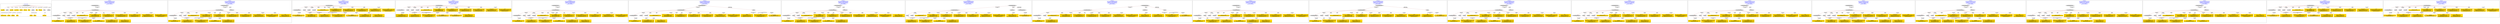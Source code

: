 digraph n0 {
fontcolor="blue"
remincross="true"
label="s28-wildlife-art.csv"
subgraph cluster_0 {
label="1-correct model"
n2[style="filled",color="white",fillcolor="lightgray",label="CulturalHeritageObject1"];
n3[shape="plaintext",style="filled",fillcolor="gold",label="Create Date"];
n4[style="filled",color="white",fillcolor="lightgray",label="Person1"];
n5[shape="plaintext",style="filled",fillcolor="gold",label="Description"];
n6[shape="plaintext",style="filled",fillcolor="gold",label="Measurements"];
n7[shape="plaintext",style="filled",fillcolor="gold",label="Materials"];
n8[shape="plaintext",style="filled",fillcolor="gold",label="Credit Line"];
n9[shape="plaintext",style="filled",fillcolor="gold",label="Owner"];
n10[style="filled",color="white",fillcolor="lightgray",label="Concept1"];
n11[shape="plaintext",style="filled",fillcolor="gold",label="Title"];
n12[shape="plaintext",style="filled",fillcolor="gold",label="ID Number"];
n13[style="filled",color="white",fillcolor="lightgray",label="Place1"];
n14[style="filled",color="white",fillcolor="lightgray",label="Concept2"];
n15[shape="plaintext",style="filled",fillcolor="gold",label="Maker Bio Country"];
n16[shape="plaintext",style="filled",fillcolor="gold",label="birthDate"];
n17[shape="plaintext",style="filled",fillcolor="gold",label="deathDate"];
n18[shape="plaintext",style="filled",fillcolor="gold",label="Maker"];
n19[shape="plaintext",style="filled",fillcolor="gold",label="Place Made"];
n20[shape="plaintext",style="filled",fillcolor="gold",label="Category"];
n21[shape="plaintext",style="filled",fillcolor="gold",label="Option1"];
}
subgraph cluster_1 {
label="candidate 0\nlink coherence:0.9444444444444444\nnode coherence:0.9444444444444444\nconfidence:0.6098356350237294\nmapping score:0.6206574623868272\ncost:116.99998\n-precision:0.44-recall:0.42"
n23[style="filled",color="white",fillcolor="lightgray",label="CulturalHeritageObject1"];
n24[style="filled",color="white",fillcolor="lightgray",label="CulturalHeritageObject2"];
n25[style="filled",color="white",fillcolor="lightgray",label="Person1"];
n26[style="filled",color="white",fillcolor="lightgray",label="Concept1"];
n27[style="filled",color="white",fillcolor="lightgray",label="Document1"];
n28[style="filled",color="white",fillcolor="lightgray",label="EuropeanaAggregation1"];
n29[shape="plaintext",style="filled",fillcolor="gold",label="Maker Bio Country\n[CulturalHeritageObject,description,1.0]"];
n30[shape="plaintext",style="filled",fillcolor="gold",label="Category\n[CulturalHeritageObject,description,0.398]\n[Concept,prefLabel,0.357]\n[CulturalHeritageObject,provenance,0.233]\n[CulturalHeritageObject,medium,0.012]"];
n31[shape="plaintext",style="filled",fillcolor="gold",label="Place Made\n[CulturalHeritageObject,description,0.785]\n[Concept,prefLabel,0.215]"];
n32[shape="plaintext",style="filled",fillcolor="gold",label="birthDate\n[CulturalHeritageObject,created,0.491]\n[Person,dateOfDeath,0.354]\n[Person,dateOfBirth,0.098]\n[CulturalHeritageObject,provenance,0.057]"];
n33[shape="plaintext",style="filled",fillcolor="gold",label="Description\n[CulturalHeritageObject,description,0.554]\n[CulturalHeritageObject,title,0.206]\n[Concept,prefLabel,0.14]\n[CulturalHeritageObject,provenance,0.1]"];
n34[shape="plaintext",style="filled",fillcolor="gold",label="Maker\n[Person,nameOfThePerson,0.513]\n[Document,classLink,0.183]\n[CulturalHeritageObject,provenance,0.167]\n[WebResource,classLink,0.138]"];
n35[shape="plaintext",style="filled",fillcolor="gold",label="Credit Line\n[CulturalHeritageObject,provenance,0.564]\n[CulturalHeritageObject,rightsHolder,0.229]\n[Document,classLink,0.118]\n[CulturalHeritageObject,description,0.089]"];
n36[shape="plaintext",style="filled",fillcolor="gold",label="Materials\n[CulturalHeritageObject,medium,0.909]\n[CulturalHeritageObject,description,0.077]\n[Concept,prefLabel,0.007]\n[CulturalHeritageObject,extent,0.007]"];
n37[shape="plaintext",style="filled",fillcolor="gold",label="Measurements\n[CulturalHeritageObject,extent,0.871]\n[Person,nameOfThePerson,0.078]\n[WebResource,classLink,0.026]\n[CulturalHeritageObject,provenance,0.025]"];
n38[shape="plaintext",style="filled",fillcolor="gold",label="Title\n[Document,classLink,0.281]\n[WebResource,classLink,0.264]\n[Concept,prefLabel,0.234]\n[CulturalHeritageObject,description,0.222]"];
n39[shape="plaintext",style="filled",fillcolor="gold",label="Option1\n[Person,countryAssociatedWithThePerson,0.448]\n[CulturalHeritageObject,provenance,0.217]\n[Concept,prefLabel,0.181]\n[CulturalHeritageObject,title,0.154]"];
n40[shape="plaintext",style="filled",fillcolor="gold",label="deathDate\n[Person,dateOfDeath,0.973]\n[CulturalHeritageObject,provenance,0.027]"];
n41[shape="plaintext",style="filled",fillcolor="gold",label="Owner\n[CulturalHeritageObject,provenance,0.531]\n[CulturalHeritageObject,rightsHolder,0.258]\n[CulturalHeritageObject,title,0.111]\n[Document,classLink,0.1]"];
}
subgraph cluster_2 {
label="candidate 1\nlink coherence:0.9444444444444444\nnode coherence:0.9444444444444444\nconfidence:0.6085049720939705\nmapping score:0.6202139080769075\ncost:116.99998\n-precision:0.44-recall:0.42"
n43[style="filled",color="white",fillcolor="lightgray",label="CulturalHeritageObject1"];
n44[style="filled",color="white",fillcolor="lightgray",label="CulturalHeritageObject2"];
n45[style="filled",color="white",fillcolor="lightgray",label="Person1"];
n46[style="filled",color="white",fillcolor="lightgray",label="Concept1"];
n47[style="filled",color="white",fillcolor="lightgray",label="EuropeanaAggregation1"];
n48[style="filled",color="white",fillcolor="lightgray",label="WebResource1"];
n49[shape="plaintext",style="filled",fillcolor="gold",label="Title\n[Document,classLink,0.281]\n[WebResource,classLink,0.264]\n[Concept,prefLabel,0.234]\n[CulturalHeritageObject,description,0.222]"];
n50[shape="plaintext",style="filled",fillcolor="gold",label="Maker Bio Country\n[CulturalHeritageObject,description,1.0]"];
n51[shape="plaintext",style="filled",fillcolor="gold",label="Category\n[CulturalHeritageObject,description,0.398]\n[Concept,prefLabel,0.357]\n[CulturalHeritageObject,provenance,0.233]\n[CulturalHeritageObject,medium,0.012]"];
n52[shape="plaintext",style="filled",fillcolor="gold",label="Place Made\n[CulturalHeritageObject,description,0.785]\n[Concept,prefLabel,0.215]"];
n53[shape="plaintext",style="filled",fillcolor="gold",label="birthDate\n[CulturalHeritageObject,created,0.491]\n[Person,dateOfDeath,0.354]\n[Person,dateOfBirth,0.098]\n[CulturalHeritageObject,provenance,0.057]"];
n54[shape="plaintext",style="filled",fillcolor="gold",label="Description\n[CulturalHeritageObject,description,0.554]\n[CulturalHeritageObject,title,0.206]\n[Concept,prefLabel,0.14]\n[CulturalHeritageObject,provenance,0.1]"];
n55[shape="plaintext",style="filled",fillcolor="gold",label="Maker\n[Person,nameOfThePerson,0.513]\n[Document,classLink,0.183]\n[CulturalHeritageObject,provenance,0.167]\n[WebResource,classLink,0.138]"];
n56[shape="plaintext",style="filled",fillcolor="gold",label="Credit Line\n[CulturalHeritageObject,provenance,0.564]\n[CulturalHeritageObject,rightsHolder,0.229]\n[Document,classLink,0.118]\n[CulturalHeritageObject,description,0.089]"];
n57[shape="plaintext",style="filled",fillcolor="gold",label="Materials\n[CulturalHeritageObject,medium,0.909]\n[CulturalHeritageObject,description,0.077]\n[Concept,prefLabel,0.007]\n[CulturalHeritageObject,extent,0.007]"];
n58[shape="plaintext",style="filled",fillcolor="gold",label="Measurements\n[CulturalHeritageObject,extent,0.871]\n[Person,nameOfThePerson,0.078]\n[WebResource,classLink,0.026]\n[CulturalHeritageObject,provenance,0.025]"];
n59[shape="plaintext",style="filled",fillcolor="gold",label="Option1\n[Person,countryAssociatedWithThePerson,0.448]\n[CulturalHeritageObject,provenance,0.217]\n[Concept,prefLabel,0.181]\n[CulturalHeritageObject,title,0.154]"];
n60[shape="plaintext",style="filled",fillcolor="gold",label="deathDate\n[Person,dateOfDeath,0.973]\n[CulturalHeritageObject,provenance,0.027]"];
n61[shape="plaintext",style="filled",fillcolor="gold",label="Owner\n[CulturalHeritageObject,provenance,0.531]\n[CulturalHeritageObject,rightsHolder,0.258]\n[CulturalHeritageObject,title,0.111]\n[Document,classLink,0.1]"];
}
subgraph cluster_3 {
label="candidate 10\nlink coherence:0.9411764705882353\nnode coherence:0.9444444444444444\nconfidence:0.5796284381574359\nmapping score:0.6105883967647293\ncost:115.99998\n-precision:0.53-recall:0.47"
n63[style="filled",color="white",fillcolor="lightgray",label="CulturalHeritageObject1"];
n64[style="filled",color="white",fillcolor="lightgray",label="CulturalHeritageObject2"];
n65[style="filled",color="white",fillcolor="lightgray",label="Person1"];
n66[style="filled",color="white",fillcolor="lightgray",label="Concept1"];
n67[style="filled",color="white",fillcolor="lightgray",label="Document1"];
n68[shape="plaintext",style="filled",fillcolor="gold",label="birthDate\n[CulturalHeritageObject,created,0.491]\n[Person,dateOfDeath,0.354]\n[Person,dateOfBirth,0.098]\n[CulturalHeritageObject,provenance,0.057]"];
n69[shape="plaintext",style="filled",fillcolor="gold",label="Maker Bio Country\n[CulturalHeritageObject,description,1.0]"];
n70[shape="plaintext",style="filled",fillcolor="gold",label="Category\n[CulturalHeritageObject,description,0.398]\n[Concept,prefLabel,0.357]\n[CulturalHeritageObject,provenance,0.233]\n[CulturalHeritageObject,medium,0.012]"];
n71[shape="plaintext",style="filled",fillcolor="gold",label="Place Made\n[CulturalHeritageObject,description,0.785]\n[Concept,prefLabel,0.215]"];
n72[shape="plaintext",style="filled",fillcolor="gold",label="Description\n[CulturalHeritageObject,description,0.554]\n[CulturalHeritageObject,title,0.206]\n[Concept,prefLabel,0.14]\n[CulturalHeritageObject,provenance,0.1]"];
n73[shape="plaintext",style="filled",fillcolor="gold",label="Maker\n[Person,nameOfThePerson,0.513]\n[Document,classLink,0.183]\n[CulturalHeritageObject,provenance,0.167]\n[WebResource,classLink,0.138]"];
n74[shape="plaintext",style="filled",fillcolor="gold",label="Credit Line\n[CulturalHeritageObject,provenance,0.564]\n[CulturalHeritageObject,rightsHolder,0.229]\n[Document,classLink,0.118]\n[CulturalHeritageObject,description,0.089]"];
n75[shape="plaintext",style="filled",fillcolor="gold",label="Materials\n[CulturalHeritageObject,medium,0.909]\n[CulturalHeritageObject,description,0.077]\n[Concept,prefLabel,0.007]\n[CulturalHeritageObject,extent,0.007]"];
n76[shape="plaintext",style="filled",fillcolor="gold",label="Measurements\n[CulturalHeritageObject,extent,0.871]\n[Person,nameOfThePerson,0.078]\n[WebResource,classLink,0.026]\n[CulturalHeritageObject,provenance,0.025]"];
n77[shape="plaintext",style="filled",fillcolor="gold",label="Title\n[Document,classLink,0.281]\n[WebResource,classLink,0.264]\n[Concept,prefLabel,0.234]\n[CulturalHeritageObject,description,0.222]"];
n78[shape="plaintext",style="filled",fillcolor="gold",label="Option1\n[Person,countryAssociatedWithThePerson,0.448]\n[CulturalHeritageObject,provenance,0.217]\n[Concept,prefLabel,0.181]\n[CulturalHeritageObject,title,0.154]"];
n79[shape="plaintext",style="filled",fillcolor="gold",label="deathDate\n[Person,dateOfDeath,0.973]\n[CulturalHeritageObject,provenance,0.027]"];
n80[shape="plaintext",style="filled",fillcolor="gold",label="Owner\n[CulturalHeritageObject,provenance,0.531]\n[CulturalHeritageObject,rightsHolder,0.258]\n[CulturalHeritageObject,title,0.111]\n[Document,classLink,0.1]"];
}
subgraph cluster_4 {
label="candidate 11\nlink coherence:0.9411764705882353\nnode coherence:0.9444444444444444\nconfidence:0.5692112438107803\nmapping score:0.6071159986491775\ncost:115.99998\n-precision:0.41-recall:0.37"
n82[style="filled",color="white",fillcolor="lightgray",label="CulturalHeritageObject1"];
n83[style="filled",color="white",fillcolor="lightgray",label="CulturalHeritageObject2"];
n84[style="filled",color="white",fillcolor="lightgray",label="Person1"];
n85[style="filled",color="white",fillcolor="lightgray",label="Concept1"];
n86[style="filled",color="white",fillcolor="lightgray",label="Document1"];
n87[shape="plaintext",style="filled",fillcolor="gold",label="Place Made\n[CulturalHeritageObject,description,0.785]\n[Concept,prefLabel,0.215]"];
n88[shape="plaintext",style="filled",fillcolor="gold",label="Maker Bio Country\n[CulturalHeritageObject,description,1.0]"];
n89[shape="plaintext",style="filled",fillcolor="gold",label="Category\n[CulturalHeritageObject,description,0.398]\n[Concept,prefLabel,0.357]\n[CulturalHeritageObject,provenance,0.233]\n[CulturalHeritageObject,medium,0.012]"];
n90[shape="plaintext",style="filled",fillcolor="gold",label="birthDate\n[CulturalHeritageObject,created,0.491]\n[Person,dateOfDeath,0.354]\n[Person,dateOfBirth,0.098]\n[CulturalHeritageObject,provenance,0.057]"];
n91[shape="plaintext",style="filled",fillcolor="gold",label="Description\n[CulturalHeritageObject,description,0.554]\n[CulturalHeritageObject,title,0.206]\n[Concept,prefLabel,0.14]\n[CulturalHeritageObject,provenance,0.1]"];
n92[shape="plaintext",style="filled",fillcolor="gold",label="Maker\n[Person,nameOfThePerson,0.513]\n[Document,classLink,0.183]\n[CulturalHeritageObject,provenance,0.167]\n[WebResource,classLink,0.138]"];
n93[shape="plaintext",style="filled",fillcolor="gold",label="Credit Line\n[CulturalHeritageObject,provenance,0.564]\n[CulturalHeritageObject,rightsHolder,0.229]\n[Document,classLink,0.118]\n[CulturalHeritageObject,description,0.089]"];
n94[shape="plaintext",style="filled",fillcolor="gold",label="Materials\n[CulturalHeritageObject,medium,0.909]\n[CulturalHeritageObject,description,0.077]\n[Concept,prefLabel,0.007]\n[CulturalHeritageObject,extent,0.007]"];
n95[shape="plaintext",style="filled",fillcolor="gold",label="Measurements\n[CulturalHeritageObject,extent,0.871]\n[Person,nameOfThePerson,0.078]\n[WebResource,classLink,0.026]\n[CulturalHeritageObject,provenance,0.025]"];
n96[shape="plaintext",style="filled",fillcolor="gold",label="Title\n[Document,classLink,0.281]\n[WebResource,classLink,0.264]\n[Concept,prefLabel,0.234]\n[CulturalHeritageObject,description,0.222]"];
n97[shape="plaintext",style="filled",fillcolor="gold",label="Option1\n[Person,countryAssociatedWithThePerson,0.448]\n[CulturalHeritageObject,provenance,0.217]\n[Concept,prefLabel,0.181]\n[CulturalHeritageObject,title,0.154]"];
n98[shape="plaintext",style="filled",fillcolor="gold",label="deathDate\n[Person,dateOfDeath,0.973]\n[CulturalHeritageObject,provenance,0.027]"];
n99[shape="plaintext",style="filled",fillcolor="gold",label="Owner\n[CulturalHeritageObject,provenance,0.531]\n[CulturalHeritageObject,rightsHolder,0.258]\n[CulturalHeritageObject,title,0.111]\n[Document,classLink,0.1]"];
}
subgraph cluster_5 {
label="candidate 12\nlink coherence:0.8888888888888888\nnode coherence:0.9444444444444444\nconfidence:0.6098356350237294\nmapping score:0.6206574623868272\ncost:116.99998\n-precision:0.39-recall:0.37"
n101[style="filled",color="white",fillcolor="lightgray",label="CulturalHeritageObject1"];
n102[style="filled",color="white",fillcolor="lightgray",label="CulturalHeritageObject2"];
n103[style="filled",color="white",fillcolor="lightgray",label="Person1"];
n104[style="filled",color="white",fillcolor="lightgray",label="Concept1"];
n105[style="filled",color="white",fillcolor="lightgray",label="Document1"];
n106[style="filled",color="white",fillcolor="lightgray",label="EuropeanaAggregation1"];
n107[shape="plaintext",style="filled",fillcolor="gold",label="Maker Bio Country\n[CulturalHeritageObject,description,1.0]"];
n108[shape="plaintext",style="filled",fillcolor="gold",label="Category\n[CulturalHeritageObject,description,0.398]\n[Concept,prefLabel,0.357]\n[CulturalHeritageObject,provenance,0.233]\n[CulturalHeritageObject,medium,0.012]"];
n109[shape="plaintext",style="filled",fillcolor="gold",label="Place Made\n[CulturalHeritageObject,description,0.785]\n[Concept,prefLabel,0.215]"];
n110[shape="plaintext",style="filled",fillcolor="gold",label="birthDate\n[CulturalHeritageObject,created,0.491]\n[Person,dateOfDeath,0.354]\n[Person,dateOfBirth,0.098]\n[CulturalHeritageObject,provenance,0.057]"];
n111[shape="plaintext",style="filled",fillcolor="gold",label="Description\n[CulturalHeritageObject,description,0.554]\n[CulturalHeritageObject,title,0.206]\n[Concept,prefLabel,0.14]\n[CulturalHeritageObject,provenance,0.1]"];
n112[shape="plaintext",style="filled",fillcolor="gold",label="Maker\n[Person,nameOfThePerson,0.513]\n[Document,classLink,0.183]\n[CulturalHeritageObject,provenance,0.167]\n[WebResource,classLink,0.138]"];
n113[shape="plaintext",style="filled",fillcolor="gold",label="Credit Line\n[CulturalHeritageObject,provenance,0.564]\n[CulturalHeritageObject,rightsHolder,0.229]\n[Document,classLink,0.118]\n[CulturalHeritageObject,description,0.089]"];
n114[shape="plaintext",style="filled",fillcolor="gold",label="Materials\n[CulturalHeritageObject,medium,0.909]\n[CulturalHeritageObject,description,0.077]\n[Concept,prefLabel,0.007]\n[CulturalHeritageObject,extent,0.007]"];
n115[shape="plaintext",style="filled",fillcolor="gold",label="Measurements\n[CulturalHeritageObject,extent,0.871]\n[Person,nameOfThePerson,0.078]\n[WebResource,classLink,0.026]\n[CulturalHeritageObject,provenance,0.025]"];
n116[shape="plaintext",style="filled",fillcolor="gold",label="Title\n[Document,classLink,0.281]\n[WebResource,classLink,0.264]\n[Concept,prefLabel,0.234]\n[CulturalHeritageObject,description,0.222]"];
n117[shape="plaintext",style="filled",fillcolor="gold",label="Option1\n[Person,countryAssociatedWithThePerson,0.448]\n[CulturalHeritageObject,provenance,0.217]\n[Concept,prefLabel,0.181]\n[CulturalHeritageObject,title,0.154]"];
n118[shape="plaintext",style="filled",fillcolor="gold",label="deathDate\n[Person,dateOfDeath,0.973]\n[CulturalHeritageObject,provenance,0.027]"];
n119[shape="plaintext",style="filled",fillcolor="gold",label="Owner\n[CulturalHeritageObject,provenance,0.531]\n[CulturalHeritageObject,rightsHolder,0.258]\n[CulturalHeritageObject,title,0.111]\n[Document,classLink,0.1]"];
}
subgraph cluster_6 {
label="candidate 13\nlink coherence:0.8888888888888888\nnode coherence:0.9444444444444444\nconfidence:0.6098356350237294\nmapping score:0.6206574623868272\ncost:216.010002\n-precision:0.39-recall:0.37"
n121[style="filled",color="white",fillcolor="lightgray",label="CulturalHeritageObject1"];
n122[style="filled",color="white",fillcolor="lightgray",label="CulturalHeritageObject2"];
n123[style="filled",color="white",fillcolor="lightgray",label="Concept1"];
n124[style="filled",color="white",fillcolor="lightgray",label="Document1"];
n125[style="filled",color="white",fillcolor="lightgray",label="EuropeanaAggregation1"];
n126[style="filled",color="white",fillcolor="lightgray",label="Person1"];
n127[shape="plaintext",style="filled",fillcolor="gold",label="Maker Bio Country\n[CulturalHeritageObject,description,1.0]"];
n128[shape="plaintext",style="filled",fillcolor="gold",label="Category\n[CulturalHeritageObject,description,0.398]\n[Concept,prefLabel,0.357]\n[CulturalHeritageObject,provenance,0.233]\n[CulturalHeritageObject,medium,0.012]"];
n129[shape="plaintext",style="filled",fillcolor="gold",label="Place Made\n[CulturalHeritageObject,description,0.785]\n[Concept,prefLabel,0.215]"];
n130[shape="plaintext",style="filled",fillcolor="gold",label="birthDate\n[CulturalHeritageObject,created,0.491]\n[Person,dateOfDeath,0.354]\n[Person,dateOfBirth,0.098]\n[CulturalHeritageObject,provenance,0.057]"];
n131[shape="plaintext",style="filled",fillcolor="gold",label="Description\n[CulturalHeritageObject,description,0.554]\n[CulturalHeritageObject,title,0.206]\n[Concept,prefLabel,0.14]\n[CulturalHeritageObject,provenance,0.1]"];
n132[shape="plaintext",style="filled",fillcolor="gold",label="Maker\n[Person,nameOfThePerson,0.513]\n[Document,classLink,0.183]\n[CulturalHeritageObject,provenance,0.167]\n[WebResource,classLink,0.138]"];
n133[shape="plaintext",style="filled",fillcolor="gold",label="Credit Line\n[CulturalHeritageObject,provenance,0.564]\n[CulturalHeritageObject,rightsHolder,0.229]\n[Document,classLink,0.118]\n[CulturalHeritageObject,description,0.089]"];
n134[shape="plaintext",style="filled",fillcolor="gold",label="Materials\n[CulturalHeritageObject,medium,0.909]\n[CulturalHeritageObject,description,0.077]\n[Concept,prefLabel,0.007]\n[CulturalHeritageObject,extent,0.007]"];
n135[shape="plaintext",style="filled",fillcolor="gold",label="Measurements\n[CulturalHeritageObject,extent,0.871]\n[Person,nameOfThePerson,0.078]\n[WebResource,classLink,0.026]\n[CulturalHeritageObject,provenance,0.025]"];
n136[shape="plaintext",style="filled",fillcolor="gold",label="Title\n[Document,classLink,0.281]\n[WebResource,classLink,0.264]\n[Concept,prefLabel,0.234]\n[CulturalHeritageObject,description,0.222]"];
n137[shape="plaintext",style="filled",fillcolor="gold",label="Option1\n[Person,countryAssociatedWithThePerson,0.448]\n[CulturalHeritageObject,provenance,0.217]\n[Concept,prefLabel,0.181]\n[CulturalHeritageObject,title,0.154]"];
n138[shape="plaintext",style="filled",fillcolor="gold",label="deathDate\n[Person,dateOfDeath,0.973]\n[CulturalHeritageObject,provenance,0.027]"];
n139[shape="plaintext",style="filled",fillcolor="gold",label="Owner\n[CulturalHeritageObject,provenance,0.531]\n[CulturalHeritageObject,rightsHolder,0.258]\n[CulturalHeritageObject,title,0.111]\n[Document,classLink,0.1]"];
}
subgraph cluster_7 {
label="candidate 14\nlink coherence:0.8888888888888888\nnode coherence:0.9444444444444444\nconfidence:0.6085049720939705\nmapping score:0.6202139080769075\ncost:116.99998\n-precision:0.39-recall:0.37"
n141[style="filled",color="white",fillcolor="lightgray",label="CulturalHeritageObject1"];
n142[style="filled",color="white",fillcolor="lightgray",label="CulturalHeritageObject2"];
n143[style="filled",color="white",fillcolor="lightgray",label="Person1"];
n144[style="filled",color="white",fillcolor="lightgray",label="Concept1"];
n145[style="filled",color="white",fillcolor="lightgray",label="EuropeanaAggregation1"];
n146[style="filled",color="white",fillcolor="lightgray",label="WebResource1"];
n147[shape="plaintext",style="filled",fillcolor="gold",label="Title\n[Document,classLink,0.281]\n[WebResource,classLink,0.264]\n[Concept,prefLabel,0.234]\n[CulturalHeritageObject,description,0.222]"];
n148[shape="plaintext",style="filled",fillcolor="gold",label="Maker Bio Country\n[CulturalHeritageObject,description,1.0]"];
n149[shape="plaintext",style="filled",fillcolor="gold",label="Category\n[CulturalHeritageObject,description,0.398]\n[Concept,prefLabel,0.357]\n[CulturalHeritageObject,provenance,0.233]\n[CulturalHeritageObject,medium,0.012]"];
n150[shape="plaintext",style="filled",fillcolor="gold",label="Place Made\n[CulturalHeritageObject,description,0.785]\n[Concept,prefLabel,0.215]"];
n151[shape="plaintext",style="filled",fillcolor="gold",label="birthDate\n[CulturalHeritageObject,created,0.491]\n[Person,dateOfDeath,0.354]\n[Person,dateOfBirth,0.098]\n[CulturalHeritageObject,provenance,0.057]"];
n152[shape="plaintext",style="filled",fillcolor="gold",label="Description\n[CulturalHeritageObject,description,0.554]\n[CulturalHeritageObject,title,0.206]\n[Concept,prefLabel,0.14]\n[CulturalHeritageObject,provenance,0.1]"];
n153[shape="plaintext",style="filled",fillcolor="gold",label="Maker\n[Person,nameOfThePerson,0.513]\n[Document,classLink,0.183]\n[CulturalHeritageObject,provenance,0.167]\n[WebResource,classLink,0.138]"];
n154[shape="plaintext",style="filled",fillcolor="gold",label="Credit Line\n[CulturalHeritageObject,provenance,0.564]\n[CulturalHeritageObject,rightsHolder,0.229]\n[Document,classLink,0.118]\n[CulturalHeritageObject,description,0.089]"];
n155[shape="plaintext",style="filled",fillcolor="gold",label="Materials\n[CulturalHeritageObject,medium,0.909]\n[CulturalHeritageObject,description,0.077]\n[Concept,prefLabel,0.007]\n[CulturalHeritageObject,extent,0.007]"];
n156[shape="plaintext",style="filled",fillcolor="gold",label="Measurements\n[CulturalHeritageObject,extent,0.871]\n[Person,nameOfThePerson,0.078]\n[WebResource,classLink,0.026]\n[CulturalHeritageObject,provenance,0.025]"];
n157[shape="plaintext",style="filled",fillcolor="gold",label="Option1\n[Person,countryAssociatedWithThePerson,0.448]\n[CulturalHeritageObject,provenance,0.217]\n[Concept,prefLabel,0.181]\n[CulturalHeritageObject,title,0.154]"];
n158[shape="plaintext",style="filled",fillcolor="gold",label="deathDate\n[Person,dateOfDeath,0.973]\n[CulturalHeritageObject,provenance,0.027]"];
n159[shape="plaintext",style="filled",fillcolor="gold",label="Owner\n[CulturalHeritageObject,provenance,0.531]\n[CulturalHeritageObject,rightsHolder,0.258]\n[CulturalHeritageObject,title,0.111]\n[Document,classLink,0.1]"];
}
subgraph cluster_8 {
label="candidate 15\nlink coherence:0.8888888888888888\nnode coherence:0.9444444444444444\nconfidence:0.6085049720939705\nmapping score:0.6202139080769075\ncost:216.009982\n-precision:0.44-recall:0.42"
n161[style="filled",color="white",fillcolor="lightgray",label="CulturalHeritageObject1"];
n162[style="filled",color="white",fillcolor="lightgray",label="Person1"];
n163[style="filled",color="white",fillcolor="lightgray",label="Concept1"];
n164[style="filled",color="white",fillcolor="lightgray",label="EuropeanaAggregation1"];
n165[style="filled",color="white",fillcolor="lightgray",label="WebResource1"];
n166[style="filled",color="white",fillcolor="lightgray",label="CulturalHeritageObject2"];
n167[shape="plaintext",style="filled",fillcolor="gold",label="Title\n[Document,classLink,0.281]\n[WebResource,classLink,0.264]\n[Concept,prefLabel,0.234]\n[CulturalHeritageObject,description,0.222]"];
n168[shape="plaintext",style="filled",fillcolor="gold",label="Maker Bio Country\n[CulturalHeritageObject,description,1.0]"];
n169[shape="plaintext",style="filled",fillcolor="gold",label="Category\n[CulturalHeritageObject,description,0.398]\n[Concept,prefLabel,0.357]\n[CulturalHeritageObject,provenance,0.233]\n[CulturalHeritageObject,medium,0.012]"];
n170[shape="plaintext",style="filled",fillcolor="gold",label="Place Made\n[CulturalHeritageObject,description,0.785]\n[Concept,prefLabel,0.215]"];
n171[shape="plaintext",style="filled",fillcolor="gold",label="birthDate\n[CulturalHeritageObject,created,0.491]\n[Person,dateOfDeath,0.354]\n[Person,dateOfBirth,0.098]\n[CulturalHeritageObject,provenance,0.057]"];
n172[shape="plaintext",style="filled",fillcolor="gold",label="Description\n[CulturalHeritageObject,description,0.554]\n[CulturalHeritageObject,title,0.206]\n[Concept,prefLabel,0.14]\n[CulturalHeritageObject,provenance,0.1]"];
n173[shape="plaintext",style="filled",fillcolor="gold",label="Maker\n[Person,nameOfThePerson,0.513]\n[Document,classLink,0.183]\n[CulturalHeritageObject,provenance,0.167]\n[WebResource,classLink,0.138]"];
n174[shape="plaintext",style="filled",fillcolor="gold",label="Credit Line\n[CulturalHeritageObject,provenance,0.564]\n[CulturalHeritageObject,rightsHolder,0.229]\n[Document,classLink,0.118]\n[CulturalHeritageObject,description,0.089]"];
n175[shape="plaintext",style="filled",fillcolor="gold",label="Materials\n[CulturalHeritageObject,medium,0.909]\n[CulturalHeritageObject,description,0.077]\n[Concept,prefLabel,0.007]\n[CulturalHeritageObject,extent,0.007]"];
n176[shape="plaintext",style="filled",fillcolor="gold",label="Measurements\n[CulturalHeritageObject,extent,0.871]\n[Person,nameOfThePerson,0.078]\n[WebResource,classLink,0.026]\n[CulturalHeritageObject,provenance,0.025]"];
n177[shape="plaintext",style="filled",fillcolor="gold",label="Option1\n[Person,countryAssociatedWithThePerson,0.448]\n[CulturalHeritageObject,provenance,0.217]\n[Concept,prefLabel,0.181]\n[CulturalHeritageObject,title,0.154]"];
n178[shape="plaintext",style="filled",fillcolor="gold",label="deathDate\n[Person,dateOfDeath,0.973]\n[CulturalHeritageObject,provenance,0.027]"];
n179[shape="plaintext",style="filled",fillcolor="gold",label="Owner\n[CulturalHeritageObject,provenance,0.531]\n[CulturalHeritageObject,rightsHolder,0.258]\n[CulturalHeritageObject,title,0.111]\n[Document,classLink,0.1]"];
}
subgraph cluster_9 {
label="candidate 16\nlink coherence:0.8888888888888888\nnode coherence:0.9444444444444444\nconfidence:0.6085049720939705\nmapping score:0.6202139080769075\ncost:216.010002\n-precision:0.39-recall:0.37"
n181[style="filled",color="white",fillcolor="lightgray",label="CulturalHeritageObject1"];
n182[style="filled",color="white",fillcolor="lightgray",label="CulturalHeritageObject2"];
n183[style="filled",color="white",fillcolor="lightgray",label="Concept1"];
n184[style="filled",color="white",fillcolor="lightgray",label="EuropeanaAggregation1"];
n185[style="filled",color="white",fillcolor="lightgray",label="WebResource1"];
n186[style="filled",color="white",fillcolor="lightgray",label="Person1"];
n187[shape="plaintext",style="filled",fillcolor="gold",label="Title\n[Document,classLink,0.281]\n[WebResource,classLink,0.264]\n[Concept,prefLabel,0.234]\n[CulturalHeritageObject,description,0.222]"];
n188[shape="plaintext",style="filled",fillcolor="gold",label="Maker Bio Country\n[CulturalHeritageObject,description,1.0]"];
n189[shape="plaintext",style="filled",fillcolor="gold",label="Category\n[CulturalHeritageObject,description,0.398]\n[Concept,prefLabel,0.357]\n[CulturalHeritageObject,provenance,0.233]\n[CulturalHeritageObject,medium,0.012]"];
n190[shape="plaintext",style="filled",fillcolor="gold",label="Place Made\n[CulturalHeritageObject,description,0.785]\n[Concept,prefLabel,0.215]"];
n191[shape="plaintext",style="filled",fillcolor="gold",label="birthDate\n[CulturalHeritageObject,created,0.491]\n[Person,dateOfDeath,0.354]\n[Person,dateOfBirth,0.098]\n[CulturalHeritageObject,provenance,0.057]"];
n192[shape="plaintext",style="filled",fillcolor="gold",label="Description\n[CulturalHeritageObject,description,0.554]\n[CulturalHeritageObject,title,0.206]\n[Concept,prefLabel,0.14]\n[CulturalHeritageObject,provenance,0.1]"];
n193[shape="plaintext",style="filled",fillcolor="gold",label="Maker\n[Person,nameOfThePerson,0.513]\n[Document,classLink,0.183]\n[CulturalHeritageObject,provenance,0.167]\n[WebResource,classLink,0.138]"];
n194[shape="plaintext",style="filled",fillcolor="gold",label="Credit Line\n[CulturalHeritageObject,provenance,0.564]\n[CulturalHeritageObject,rightsHolder,0.229]\n[Document,classLink,0.118]\n[CulturalHeritageObject,description,0.089]"];
n195[shape="plaintext",style="filled",fillcolor="gold",label="Materials\n[CulturalHeritageObject,medium,0.909]\n[CulturalHeritageObject,description,0.077]\n[Concept,prefLabel,0.007]\n[CulturalHeritageObject,extent,0.007]"];
n196[shape="plaintext",style="filled",fillcolor="gold",label="Measurements\n[CulturalHeritageObject,extent,0.871]\n[Person,nameOfThePerson,0.078]\n[WebResource,classLink,0.026]\n[CulturalHeritageObject,provenance,0.025]"];
n197[shape="plaintext",style="filled",fillcolor="gold",label="Option1\n[Person,countryAssociatedWithThePerson,0.448]\n[CulturalHeritageObject,provenance,0.217]\n[Concept,prefLabel,0.181]\n[CulturalHeritageObject,title,0.154]"];
n198[shape="plaintext",style="filled",fillcolor="gold",label="deathDate\n[Person,dateOfDeath,0.973]\n[CulturalHeritageObject,provenance,0.027]"];
n199[shape="plaintext",style="filled",fillcolor="gold",label="Owner\n[CulturalHeritageObject,provenance,0.531]\n[CulturalHeritageObject,rightsHolder,0.258]\n[CulturalHeritageObject,title,0.111]\n[Document,classLink,0.1]"];
}
subgraph cluster_10 {
label="candidate 17\nlink coherence:0.8888888888888888\nnode coherence:0.9444444444444444\nconfidence:0.5872172664340065\nmapping score:0.6131180061902529\ncost:116.99998\n-precision:0.39-recall:0.37"
n201[style="filled",color="white",fillcolor="lightgray",label="CulturalHeritageObject1"];
n202[style="filled",color="white",fillcolor="lightgray",label="CulturalHeritageObject2"];
n203[style="filled",color="white",fillcolor="lightgray",label="Person1"];
n204[style="filled",color="white",fillcolor="lightgray",label="Concept1"];
n205[style="filled",color="white",fillcolor="lightgray",label="Document1"];
n206[style="filled",color="white",fillcolor="lightgray",label="EuropeanaAggregation1"];
n207[shape="plaintext",style="filled",fillcolor="gold",label="Maker Bio Country\n[CulturalHeritageObject,description,1.0]"];
n208[shape="plaintext",style="filled",fillcolor="gold",label="Category\n[CulturalHeritageObject,description,0.398]\n[Concept,prefLabel,0.357]\n[CulturalHeritageObject,provenance,0.233]\n[CulturalHeritageObject,medium,0.012]"];
n209[shape="plaintext",style="filled",fillcolor="gold",label="Place Made\n[CulturalHeritageObject,description,0.785]\n[Concept,prefLabel,0.215]"];
n210[shape="plaintext",style="filled",fillcolor="gold",label="birthDate\n[CulturalHeritageObject,created,0.491]\n[Person,dateOfDeath,0.354]\n[Person,dateOfBirth,0.098]\n[CulturalHeritageObject,provenance,0.057]"];
n211[shape="plaintext",style="filled",fillcolor="gold",label="Description\n[CulturalHeritageObject,description,0.554]\n[CulturalHeritageObject,title,0.206]\n[Concept,prefLabel,0.14]\n[CulturalHeritageObject,provenance,0.1]"];
n212[shape="plaintext",style="filled",fillcolor="gold",label="Option1\n[Person,countryAssociatedWithThePerson,0.448]\n[CulturalHeritageObject,provenance,0.217]\n[Concept,prefLabel,0.181]\n[CulturalHeritageObject,title,0.154]"];
n213[shape="plaintext",style="filled",fillcolor="gold",label="Maker\n[Person,nameOfThePerson,0.513]\n[Document,classLink,0.183]\n[CulturalHeritageObject,provenance,0.167]\n[WebResource,classLink,0.138]"];
n214[shape="plaintext",style="filled",fillcolor="gold",label="Credit Line\n[CulturalHeritageObject,provenance,0.564]\n[CulturalHeritageObject,rightsHolder,0.229]\n[Document,classLink,0.118]\n[CulturalHeritageObject,description,0.089]"];
n215[shape="plaintext",style="filled",fillcolor="gold",label="Materials\n[CulturalHeritageObject,medium,0.909]\n[CulturalHeritageObject,description,0.077]\n[Concept,prefLabel,0.007]\n[CulturalHeritageObject,extent,0.007]"];
n216[shape="plaintext",style="filled",fillcolor="gold",label="Measurements\n[CulturalHeritageObject,extent,0.871]\n[Person,nameOfThePerson,0.078]\n[WebResource,classLink,0.026]\n[CulturalHeritageObject,provenance,0.025]"];
n217[shape="plaintext",style="filled",fillcolor="gold",label="Title\n[Document,classLink,0.281]\n[WebResource,classLink,0.264]\n[Concept,prefLabel,0.234]\n[CulturalHeritageObject,description,0.222]"];
n218[shape="plaintext",style="filled",fillcolor="gold",label="deathDate\n[Person,dateOfDeath,0.973]\n[CulturalHeritageObject,provenance,0.027]"];
n219[shape="plaintext",style="filled",fillcolor="gold",label="Owner\n[CulturalHeritageObject,provenance,0.531]\n[CulturalHeritageObject,rightsHolder,0.258]\n[CulturalHeritageObject,title,0.111]\n[Document,classLink,0.1]"];
}
subgraph cluster_11 {
label="candidate 18\nlink coherence:0.8888888888888888\nnode coherence:0.9444444444444444\nconfidence:0.5872172664340065\nmapping score:0.6131180061902529\ncost:216.010002\n-precision:0.39-recall:0.37"
n221[style="filled",color="white",fillcolor="lightgray",label="CulturalHeritageObject1"];
n222[style="filled",color="white",fillcolor="lightgray",label="CulturalHeritageObject2"];
n223[style="filled",color="white",fillcolor="lightgray",label="Concept1"];
n224[style="filled",color="white",fillcolor="lightgray",label="Document1"];
n225[style="filled",color="white",fillcolor="lightgray",label="EuropeanaAggregation1"];
n226[style="filled",color="white",fillcolor="lightgray",label="Person1"];
n227[shape="plaintext",style="filled",fillcolor="gold",label="Maker Bio Country\n[CulturalHeritageObject,description,1.0]"];
n228[shape="plaintext",style="filled",fillcolor="gold",label="Category\n[CulturalHeritageObject,description,0.398]\n[Concept,prefLabel,0.357]\n[CulturalHeritageObject,provenance,0.233]\n[CulturalHeritageObject,medium,0.012]"];
n229[shape="plaintext",style="filled",fillcolor="gold",label="Place Made\n[CulturalHeritageObject,description,0.785]\n[Concept,prefLabel,0.215]"];
n230[shape="plaintext",style="filled",fillcolor="gold",label="birthDate\n[CulturalHeritageObject,created,0.491]\n[Person,dateOfDeath,0.354]\n[Person,dateOfBirth,0.098]\n[CulturalHeritageObject,provenance,0.057]"];
n231[shape="plaintext",style="filled",fillcolor="gold",label="Description\n[CulturalHeritageObject,description,0.554]\n[CulturalHeritageObject,title,0.206]\n[Concept,prefLabel,0.14]\n[CulturalHeritageObject,provenance,0.1]"];
n232[shape="plaintext",style="filled",fillcolor="gold",label="Option1\n[Person,countryAssociatedWithThePerson,0.448]\n[CulturalHeritageObject,provenance,0.217]\n[Concept,prefLabel,0.181]\n[CulturalHeritageObject,title,0.154]"];
n233[shape="plaintext",style="filled",fillcolor="gold",label="Maker\n[Person,nameOfThePerson,0.513]\n[Document,classLink,0.183]\n[CulturalHeritageObject,provenance,0.167]\n[WebResource,classLink,0.138]"];
n234[shape="plaintext",style="filled",fillcolor="gold",label="Credit Line\n[CulturalHeritageObject,provenance,0.564]\n[CulturalHeritageObject,rightsHolder,0.229]\n[Document,classLink,0.118]\n[CulturalHeritageObject,description,0.089]"];
n235[shape="plaintext",style="filled",fillcolor="gold",label="Materials\n[CulturalHeritageObject,medium,0.909]\n[CulturalHeritageObject,description,0.077]\n[Concept,prefLabel,0.007]\n[CulturalHeritageObject,extent,0.007]"];
n236[shape="plaintext",style="filled",fillcolor="gold",label="Measurements\n[CulturalHeritageObject,extent,0.871]\n[Person,nameOfThePerson,0.078]\n[WebResource,classLink,0.026]\n[CulturalHeritageObject,provenance,0.025]"];
n237[shape="plaintext",style="filled",fillcolor="gold",label="Title\n[Document,classLink,0.281]\n[WebResource,classLink,0.264]\n[Concept,prefLabel,0.234]\n[CulturalHeritageObject,description,0.222]"];
n238[shape="plaintext",style="filled",fillcolor="gold",label="deathDate\n[Person,dateOfDeath,0.973]\n[CulturalHeritageObject,provenance,0.027]"];
n239[shape="plaintext",style="filled",fillcolor="gold",label="Owner\n[CulturalHeritageObject,provenance,0.531]\n[CulturalHeritageObject,rightsHolder,0.258]\n[CulturalHeritageObject,title,0.111]\n[Document,classLink,0.1]"];
}
subgraph cluster_12 {
label="candidate 19\nlink coherence:0.8888888888888888\nnode coherence:0.9444444444444444\nconfidence:0.5858866035042477\nmapping score:0.6126744518803332\ncost:116.99998\n-precision:0.39-recall:0.37"
n241[style="filled",color="white",fillcolor="lightgray",label="CulturalHeritageObject1"];
n242[style="filled",color="white",fillcolor="lightgray",label="CulturalHeritageObject2"];
n243[style="filled",color="white",fillcolor="lightgray",label="Person1"];
n244[style="filled",color="white",fillcolor="lightgray",label="Concept1"];
n245[style="filled",color="white",fillcolor="lightgray",label="EuropeanaAggregation1"];
n246[style="filled",color="white",fillcolor="lightgray",label="WebResource1"];
n247[shape="plaintext",style="filled",fillcolor="gold",label="Title\n[Document,classLink,0.281]\n[WebResource,classLink,0.264]\n[Concept,prefLabel,0.234]\n[CulturalHeritageObject,description,0.222]"];
n248[shape="plaintext",style="filled",fillcolor="gold",label="Maker Bio Country\n[CulturalHeritageObject,description,1.0]"];
n249[shape="plaintext",style="filled",fillcolor="gold",label="Category\n[CulturalHeritageObject,description,0.398]\n[Concept,prefLabel,0.357]\n[CulturalHeritageObject,provenance,0.233]\n[CulturalHeritageObject,medium,0.012]"];
n250[shape="plaintext",style="filled",fillcolor="gold",label="Place Made\n[CulturalHeritageObject,description,0.785]\n[Concept,prefLabel,0.215]"];
n251[shape="plaintext",style="filled",fillcolor="gold",label="birthDate\n[CulturalHeritageObject,created,0.491]\n[Person,dateOfDeath,0.354]\n[Person,dateOfBirth,0.098]\n[CulturalHeritageObject,provenance,0.057]"];
n252[shape="plaintext",style="filled",fillcolor="gold",label="Description\n[CulturalHeritageObject,description,0.554]\n[CulturalHeritageObject,title,0.206]\n[Concept,prefLabel,0.14]\n[CulturalHeritageObject,provenance,0.1]"];
n253[shape="plaintext",style="filled",fillcolor="gold",label="Option1\n[Person,countryAssociatedWithThePerson,0.448]\n[CulturalHeritageObject,provenance,0.217]\n[Concept,prefLabel,0.181]\n[CulturalHeritageObject,title,0.154]"];
n254[shape="plaintext",style="filled",fillcolor="gold",label="Maker\n[Person,nameOfThePerson,0.513]\n[Document,classLink,0.183]\n[CulturalHeritageObject,provenance,0.167]\n[WebResource,classLink,0.138]"];
n255[shape="plaintext",style="filled",fillcolor="gold",label="Credit Line\n[CulturalHeritageObject,provenance,0.564]\n[CulturalHeritageObject,rightsHolder,0.229]\n[Document,classLink,0.118]\n[CulturalHeritageObject,description,0.089]"];
n256[shape="plaintext",style="filled",fillcolor="gold",label="Materials\n[CulturalHeritageObject,medium,0.909]\n[CulturalHeritageObject,description,0.077]\n[Concept,prefLabel,0.007]\n[CulturalHeritageObject,extent,0.007]"];
n257[shape="plaintext",style="filled",fillcolor="gold",label="Measurements\n[CulturalHeritageObject,extent,0.871]\n[Person,nameOfThePerson,0.078]\n[WebResource,classLink,0.026]\n[CulturalHeritageObject,provenance,0.025]"];
n258[shape="plaintext",style="filled",fillcolor="gold",label="deathDate\n[Person,dateOfDeath,0.973]\n[CulturalHeritageObject,provenance,0.027]"];
n259[shape="plaintext",style="filled",fillcolor="gold",label="Owner\n[CulturalHeritageObject,provenance,0.531]\n[CulturalHeritageObject,rightsHolder,0.258]\n[CulturalHeritageObject,title,0.111]\n[Document,classLink,0.1]"];
}
subgraph cluster_13 {
label="candidate 2\nlink coherence:0.9444444444444444\nnode coherence:0.9444444444444444\nconfidence:0.5872172664340065\nmapping score:0.6131180061902529\ncost:116.99998\n-precision:0.44-recall:0.42"
n261[style="filled",color="white",fillcolor="lightgray",label="CulturalHeritageObject1"];
n262[style="filled",color="white",fillcolor="lightgray",label="CulturalHeritageObject2"];
n263[style="filled",color="white",fillcolor="lightgray",label="Person1"];
n264[style="filled",color="white",fillcolor="lightgray",label="Concept1"];
n265[style="filled",color="white",fillcolor="lightgray",label="Document1"];
n266[style="filled",color="white",fillcolor="lightgray",label="EuropeanaAggregation1"];
n267[shape="plaintext",style="filled",fillcolor="gold",label="Maker Bio Country\n[CulturalHeritageObject,description,1.0]"];
n268[shape="plaintext",style="filled",fillcolor="gold",label="Category\n[CulturalHeritageObject,description,0.398]\n[Concept,prefLabel,0.357]\n[CulturalHeritageObject,provenance,0.233]\n[CulturalHeritageObject,medium,0.012]"];
n269[shape="plaintext",style="filled",fillcolor="gold",label="Place Made\n[CulturalHeritageObject,description,0.785]\n[Concept,prefLabel,0.215]"];
n270[shape="plaintext",style="filled",fillcolor="gold",label="birthDate\n[CulturalHeritageObject,created,0.491]\n[Person,dateOfDeath,0.354]\n[Person,dateOfBirth,0.098]\n[CulturalHeritageObject,provenance,0.057]"];
n271[shape="plaintext",style="filled",fillcolor="gold",label="Description\n[CulturalHeritageObject,description,0.554]\n[CulturalHeritageObject,title,0.206]\n[Concept,prefLabel,0.14]\n[CulturalHeritageObject,provenance,0.1]"];
n272[shape="plaintext",style="filled",fillcolor="gold",label="Option1\n[Person,countryAssociatedWithThePerson,0.448]\n[CulturalHeritageObject,provenance,0.217]\n[Concept,prefLabel,0.181]\n[CulturalHeritageObject,title,0.154]"];
n273[shape="plaintext",style="filled",fillcolor="gold",label="Maker\n[Person,nameOfThePerson,0.513]\n[Document,classLink,0.183]\n[CulturalHeritageObject,provenance,0.167]\n[WebResource,classLink,0.138]"];
n274[shape="plaintext",style="filled",fillcolor="gold",label="Credit Line\n[CulturalHeritageObject,provenance,0.564]\n[CulturalHeritageObject,rightsHolder,0.229]\n[Document,classLink,0.118]\n[CulturalHeritageObject,description,0.089]"];
n275[shape="plaintext",style="filled",fillcolor="gold",label="Materials\n[CulturalHeritageObject,medium,0.909]\n[CulturalHeritageObject,description,0.077]\n[Concept,prefLabel,0.007]\n[CulturalHeritageObject,extent,0.007]"];
n276[shape="plaintext",style="filled",fillcolor="gold",label="Measurements\n[CulturalHeritageObject,extent,0.871]\n[Person,nameOfThePerson,0.078]\n[WebResource,classLink,0.026]\n[CulturalHeritageObject,provenance,0.025]"];
n277[shape="plaintext",style="filled",fillcolor="gold",label="Title\n[Document,classLink,0.281]\n[WebResource,classLink,0.264]\n[Concept,prefLabel,0.234]\n[CulturalHeritageObject,description,0.222]"];
n278[shape="plaintext",style="filled",fillcolor="gold",label="deathDate\n[Person,dateOfDeath,0.973]\n[CulturalHeritageObject,provenance,0.027]"];
n279[shape="plaintext",style="filled",fillcolor="gold",label="Owner\n[CulturalHeritageObject,provenance,0.531]\n[CulturalHeritageObject,rightsHolder,0.258]\n[CulturalHeritageObject,title,0.111]\n[Document,classLink,0.1]"];
}
subgraph cluster_14 {
label="candidate 3\nlink coherence:0.9444444444444444\nnode coherence:0.9444444444444444\nconfidence:0.5858866035042477\nmapping score:0.6126744518803332\ncost:116.99998\n-precision:0.44-recall:0.42"
n281[style="filled",color="white",fillcolor="lightgray",label="CulturalHeritageObject1"];
n282[style="filled",color="white",fillcolor="lightgray",label="CulturalHeritageObject2"];
n283[style="filled",color="white",fillcolor="lightgray",label="Person1"];
n284[style="filled",color="white",fillcolor="lightgray",label="Concept1"];
n285[style="filled",color="white",fillcolor="lightgray",label="EuropeanaAggregation1"];
n286[style="filled",color="white",fillcolor="lightgray",label="WebResource1"];
n287[shape="plaintext",style="filled",fillcolor="gold",label="Title\n[Document,classLink,0.281]\n[WebResource,classLink,0.264]\n[Concept,prefLabel,0.234]\n[CulturalHeritageObject,description,0.222]"];
n288[shape="plaintext",style="filled",fillcolor="gold",label="Maker Bio Country\n[CulturalHeritageObject,description,1.0]"];
n289[shape="plaintext",style="filled",fillcolor="gold",label="Category\n[CulturalHeritageObject,description,0.398]\n[Concept,prefLabel,0.357]\n[CulturalHeritageObject,provenance,0.233]\n[CulturalHeritageObject,medium,0.012]"];
n290[shape="plaintext",style="filled",fillcolor="gold",label="Place Made\n[CulturalHeritageObject,description,0.785]\n[Concept,prefLabel,0.215]"];
n291[shape="plaintext",style="filled",fillcolor="gold",label="birthDate\n[CulturalHeritageObject,created,0.491]\n[Person,dateOfDeath,0.354]\n[Person,dateOfBirth,0.098]\n[CulturalHeritageObject,provenance,0.057]"];
n292[shape="plaintext",style="filled",fillcolor="gold",label="Description\n[CulturalHeritageObject,description,0.554]\n[CulturalHeritageObject,title,0.206]\n[Concept,prefLabel,0.14]\n[CulturalHeritageObject,provenance,0.1]"];
n293[shape="plaintext",style="filled",fillcolor="gold",label="Option1\n[Person,countryAssociatedWithThePerson,0.448]\n[CulturalHeritageObject,provenance,0.217]\n[Concept,prefLabel,0.181]\n[CulturalHeritageObject,title,0.154]"];
n294[shape="plaintext",style="filled",fillcolor="gold",label="Maker\n[Person,nameOfThePerson,0.513]\n[Document,classLink,0.183]\n[CulturalHeritageObject,provenance,0.167]\n[WebResource,classLink,0.138]"];
n295[shape="plaintext",style="filled",fillcolor="gold",label="Credit Line\n[CulturalHeritageObject,provenance,0.564]\n[CulturalHeritageObject,rightsHolder,0.229]\n[Document,classLink,0.118]\n[CulturalHeritageObject,description,0.089]"];
n296[shape="plaintext",style="filled",fillcolor="gold",label="Materials\n[CulturalHeritageObject,medium,0.909]\n[CulturalHeritageObject,description,0.077]\n[Concept,prefLabel,0.007]\n[CulturalHeritageObject,extent,0.007]"];
n297[shape="plaintext",style="filled",fillcolor="gold",label="Measurements\n[CulturalHeritageObject,extent,0.871]\n[Person,nameOfThePerson,0.078]\n[WebResource,classLink,0.026]\n[CulturalHeritageObject,provenance,0.025]"];
n298[shape="plaintext",style="filled",fillcolor="gold",label="deathDate\n[Person,dateOfDeath,0.973]\n[CulturalHeritageObject,provenance,0.027]"];
n299[shape="plaintext",style="filled",fillcolor="gold",label="Owner\n[CulturalHeritageObject,provenance,0.531]\n[CulturalHeritageObject,rightsHolder,0.258]\n[CulturalHeritageObject,title,0.111]\n[Document,classLink,0.1]"];
}
subgraph cluster_15 {
label="candidate 4\nlink coherence:0.9444444444444444\nnode coherence:0.9444444444444444\nconfidence:0.5796284381574359\nmapping score:0.6105883967647293\ncost:116.99998\n-precision:0.5-recall:0.47"
n301[style="filled",color="white",fillcolor="lightgray",label="CulturalHeritageObject1"];
n302[style="filled",color="white",fillcolor="lightgray",label="CulturalHeritageObject2"];
n303[style="filled",color="white",fillcolor="lightgray",label="Person1"];
n304[style="filled",color="white",fillcolor="lightgray",label="Concept1"];
n305[style="filled",color="white",fillcolor="lightgray",label="Document1"];
n306[style="filled",color="white",fillcolor="lightgray",label="EuropeanaAggregation1"];
n307[shape="plaintext",style="filled",fillcolor="gold",label="birthDate\n[CulturalHeritageObject,created,0.491]\n[Person,dateOfDeath,0.354]\n[Person,dateOfBirth,0.098]\n[CulturalHeritageObject,provenance,0.057]"];
n308[shape="plaintext",style="filled",fillcolor="gold",label="Maker Bio Country\n[CulturalHeritageObject,description,1.0]"];
n309[shape="plaintext",style="filled",fillcolor="gold",label="Category\n[CulturalHeritageObject,description,0.398]\n[Concept,prefLabel,0.357]\n[CulturalHeritageObject,provenance,0.233]\n[CulturalHeritageObject,medium,0.012]"];
n310[shape="plaintext",style="filled",fillcolor="gold",label="Place Made\n[CulturalHeritageObject,description,0.785]\n[Concept,prefLabel,0.215]"];
n311[shape="plaintext",style="filled",fillcolor="gold",label="Description\n[CulturalHeritageObject,description,0.554]\n[CulturalHeritageObject,title,0.206]\n[Concept,prefLabel,0.14]\n[CulturalHeritageObject,provenance,0.1]"];
n312[shape="plaintext",style="filled",fillcolor="gold",label="Maker\n[Person,nameOfThePerson,0.513]\n[Document,classLink,0.183]\n[CulturalHeritageObject,provenance,0.167]\n[WebResource,classLink,0.138]"];
n313[shape="plaintext",style="filled",fillcolor="gold",label="Credit Line\n[CulturalHeritageObject,provenance,0.564]\n[CulturalHeritageObject,rightsHolder,0.229]\n[Document,classLink,0.118]\n[CulturalHeritageObject,description,0.089]"];
n314[shape="plaintext",style="filled",fillcolor="gold",label="Materials\n[CulturalHeritageObject,medium,0.909]\n[CulturalHeritageObject,description,0.077]\n[Concept,prefLabel,0.007]\n[CulturalHeritageObject,extent,0.007]"];
n315[shape="plaintext",style="filled",fillcolor="gold",label="Measurements\n[CulturalHeritageObject,extent,0.871]\n[Person,nameOfThePerson,0.078]\n[WebResource,classLink,0.026]\n[CulturalHeritageObject,provenance,0.025]"];
n316[shape="plaintext",style="filled",fillcolor="gold",label="Title\n[Document,classLink,0.281]\n[WebResource,classLink,0.264]\n[Concept,prefLabel,0.234]\n[CulturalHeritageObject,description,0.222]"];
n317[shape="plaintext",style="filled",fillcolor="gold",label="Option1\n[Person,countryAssociatedWithThePerson,0.448]\n[CulturalHeritageObject,provenance,0.217]\n[Concept,prefLabel,0.181]\n[CulturalHeritageObject,title,0.154]"];
n318[shape="plaintext",style="filled",fillcolor="gold",label="deathDate\n[Person,dateOfDeath,0.973]\n[CulturalHeritageObject,provenance,0.027]"];
n319[shape="plaintext",style="filled",fillcolor="gold",label="Owner\n[CulturalHeritageObject,provenance,0.531]\n[CulturalHeritageObject,rightsHolder,0.258]\n[CulturalHeritageObject,title,0.111]\n[Document,classLink,0.1]"];
}
subgraph cluster_16 {
label="candidate 5\nlink coherence:0.9444444444444444\nnode coherence:0.9444444444444444\nconfidence:0.578297775227677\nmapping score:0.6101448424548097\ncost:116.99998\n-precision:0.5-recall:0.47"
n321[style="filled",color="white",fillcolor="lightgray",label="CulturalHeritageObject1"];
n322[style="filled",color="white",fillcolor="lightgray",label="CulturalHeritageObject2"];
n323[style="filled",color="white",fillcolor="lightgray",label="Person1"];
n324[style="filled",color="white",fillcolor="lightgray",label="Concept1"];
n325[style="filled",color="white",fillcolor="lightgray",label="EuropeanaAggregation1"];
n326[style="filled",color="white",fillcolor="lightgray",label="WebResource1"];
n327[shape="plaintext",style="filled",fillcolor="gold",label="birthDate\n[CulturalHeritageObject,created,0.491]\n[Person,dateOfDeath,0.354]\n[Person,dateOfBirth,0.098]\n[CulturalHeritageObject,provenance,0.057]"];
n328[shape="plaintext",style="filled",fillcolor="gold",label="Title\n[Document,classLink,0.281]\n[WebResource,classLink,0.264]\n[Concept,prefLabel,0.234]\n[CulturalHeritageObject,description,0.222]"];
n329[shape="plaintext",style="filled",fillcolor="gold",label="Maker Bio Country\n[CulturalHeritageObject,description,1.0]"];
n330[shape="plaintext",style="filled",fillcolor="gold",label="Category\n[CulturalHeritageObject,description,0.398]\n[Concept,prefLabel,0.357]\n[CulturalHeritageObject,provenance,0.233]\n[CulturalHeritageObject,medium,0.012]"];
n331[shape="plaintext",style="filled",fillcolor="gold",label="Place Made\n[CulturalHeritageObject,description,0.785]\n[Concept,prefLabel,0.215]"];
n332[shape="plaintext",style="filled",fillcolor="gold",label="Description\n[CulturalHeritageObject,description,0.554]\n[CulturalHeritageObject,title,0.206]\n[Concept,prefLabel,0.14]\n[CulturalHeritageObject,provenance,0.1]"];
n333[shape="plaintext",style="filled",fillcolor="gold",label="Maker\n[Person,nameOfThePerson,0.513]\n[Document,classLink,0.183]\n[CulturalHeritageObject,provenance,0.167]\n[WebResource,classLink,0.138]"];
n334[shape="plaintext",style="filled",fillcolor="gold",label="Credit Line\n[CulturalHeritageObject,provenance,0.564]\n[CulturalHeritageObject,rightsHolder,0.229]\n[Document,classLink,0.118]\n[CulturalHeritageObject,description,0.089]"];
n335[shape="plaintext",style="filled",fillcolor="gold",label="Materials\n[CulturalHeritageObject,medium,0.909]\n[CulturalHeritageObject,description,0.077]\n[Concept,prefLabel,0.007]\n[CulturalHeritageObject,extent,0.007]"];
n336[shape="plaintext",style="filled",fillcolor="gold",label="Measurements\n[CulturalHeritageObject,extent,0.871]\n[Person,nameOfThePerson,0.078]\n[WebResource,classLink,0.026]\n[CulturalHeritageObject,provenance,0.025]"];
n337[shape="plaintext",style="filled",fillcolor="gold",label="Option1\n[Person,countryAssociatedWithThePerson,0.448]\n[CulturalHeritageObject,provenance,0.217]\n[Concept,prefLabel,0.181]\n[CulturalHeritageObject,title,0.154]"];
n338[shape="plaintext",style="filled",fillcolor="gold",label="deathDate\n[Person,dateOfDeath,0.973]\n[CulturalHeritageObject,provenance,0.027]"];
n339[shape="plaintext",style="filled",fillcolor="gold",label="Owner\n[CulturalHeritageObject,provenance,0.531]\n[CulturalHeritageObject,rightsHolder,0.258]\n[CulturalHeritageObject,title,0.111]\n[Document,classLink,0.1]"];
}
subgraph cluster_17 {
label="candidate 6\nlink coherence:0.9444444444444444\nnode coherence:0.9444444444444444\nconfidence:0.5692112438107803\nmapping score:0.6071159986491775\ncost:116.99998\n-precision:0.39-recall:0.37"
n341[style="filled",color="white",fillcolor="lightgray",label="CulturalHeritageObject1"];
n342[style="filled",color="white",fillcolor="lightgray",label="CulturalHeritageObject2"];
n343[style="filled",color="white",fillcolor="lightgray",label="Person1"];
n344[style="filled",color="white",fillcolor="lightgray",label="Concept1"];
n345[style="filled",color="white",fillcolor="lightgray",label="Document1"];
n346[style="filled",color="white",fillcolor="lightgray",label="EuropeanaAggregation1"];
n347[shape="plaintext",style="filled",fillcolor="gold",label="Place Made\n[CulturalHeritageObject,description,0.785]\n[Concept,prefLabel,0.215]"];
n348[shape="plaintext",style="filled",fillcolor="gold",label="Maker Bio Country\n[CulturalHeritageObject,description,1.0]"];
n349[shape="plaintext",style="filled",fillcolor="gold",label="Category\n[CulturalHeritageObject,description,0.398]\n[Concept,prefLabel,0.357]\n[CulturalHeritageObject,provenance,0.233]\n[CulturalHeritageObject,medium,0.012]"];
n350[shape="plaintext",style="filled",fillcolor="gold",label="birthDate\n[CulturalHeritageObject,created,0.491]\n[Person,dateOfDeath,0.354]\n[Person,dateOfBirth,0.098]\n[CulturalHeritageObject,provenance,0.057]"];
n351[shape="plaintext",style="filled",fillcolor="gold",label="Description\n[CulturalHeritageObject,description,0.554]\n[CulturalHeritageObject,title,0.206]\n[Concept,prefLabel,0.14]\n[CulturalHeritageObject,provenance,0.1]"];
n352[shape="plaintext",style="filled",fillcolor="gold",label="Maker\n[Person,nameOfThePerson,0.513]\n[Document,classLink,0.183]\n[CulturalHeritageObject,provenance,0.167]\n[WebResource,classLink,0.138]"];
n353[shape="plaintext",style="filled",fillcolor="gold",label="Credit Line\n[CulturalHeritageObject,provenance,0.564]\n[CulturalHeritageObject,rightsHolder,0.229]\n[Document,classLink,0.118]\n[CulturalHeritageObject,description,0.089]"];
n354[shape="plaintext",style="filled",fillcolor="gold",label="Materials\n[CulturalHeritageObject,medium,0.909]\n[CulturalHeritageObject,description,0.077]\n[Concept,prefLabel,0.007]\n[CulturalHeritageObject,extent,0.007]"];
n355[shape="plaintext",style="filled",fillcolor="gold",label="Measurements\n[CulturalHeritageObject,extent,0.871]\n[Person,nameOfThePerson,0.078]\n[WebResource,classLink,0.026]\n[CulturalHeritageObject,provenance,0.025]"];
n356[shape="plaintext",style="filled",fillcolor="gold",label="Title\n[Document,classLink,0.281]\n[WebResource,classLink,0.264]\n[Concept,prefLabel,0.234]\n[CulturalHeritageObject,description,0.222]"];
n357[shape="plaintext",style="filled",fillcolor="gold",label="Option1\n[Person,countryAssociatedWithThePerson,0.448]\n[CulturalHeritageObject,provenance,0.217]\n[Concept,prefLabel,0.181]\n[CulturalHeritageObject,title,0.154]"];
n358[shape="plaintext",style="filled",fillcolor="gold",label="deathDate\n[Person,dateOfDeath,0.973]\n[CulturalHeritageObject,provenance,0.027]"];
n359[shape="plaintext",style="filled",fillcolor="gold",label="Owner\n[CulturalHeritageObject,provenance,0.531]\n[CulturalHeritageObject,rightsHolder,0.258]\n[CulturalHeritageObject,title,0.111]\n[Document,classLink,0.1]"];
}
subgraph cluster_18 {
label="candidate 7\nlink coherence:0.9444444444444444\nnode coherence:0.9444444444444444\nconfidence:0.5678805808810213\nmapping score:0.6066724443392578\ncost:116.99998\n-precision:0.39-recall:0.37"
n361[style="filled",color="white",fillcolor="lightgray",label="CulturalHeritageObject1"];
n362[style="filled",color="white",fillcolor="lightgray",label="CulturalHeritageObject2"];
n363[style="filled",color="white",fillcolor="lightgray",label="Person1"];
n364[style="filled",color="white",fillcolor="lightgray",label="Concept1"];
n365[style="filled",color="white",fillcolor="lightgray",label="EuropeanaAggregation1"];
n366[style="filled",color="white",fillcolor="lightgray",label="WebResource1"];
n367[shape="plaintext",style="filled",fillcolor="gold",label="Title\n[Document,classLink,0.281]\n[WebResource,classLink,0.264]\n[Concept,prefLabel,0.234]\n[CulturalHeritageObject,description,0.222]"];
n368[shape="plaintext",style="filled",fillcolor="gold",label="Place Made\n[CulturalHeritageObject,description,0.785]\n[Concept,prefLabel,0.215]"];
n369[shape="plaintext",style="filled",fillcolor="gold",label="Maker Bio Country\n[CulturalHeritageObject,description,1.0]"];
n370[shape="plaintext",style="filled",fillcolor="gold",label="Category\n[CulturalHeritageObject,description,0.398]\n[Concept,prefLabel,0.357]\n[CulturalHeritageObject,provenance,0.233]\n[CulturalHeritageObject,medium,0.012]"];
n371[shape="plaintext",style="filled",fillcolor="gold",label="birthDate\n[CulturalHeritageObject,created,0.491]\n[Person,dateOfDeath,0.354]\n[Person,dateOfBirth,0.098]\n[CulturalHeritageObject,provenance,0.057]"];
n372[shape="plaintext",style="filled",fillcolor="gold",label="Description\n[CulturalHeritageObject,description,0.554]\n[CulturalHeritageObject,title,0.206]\n[Concept,prefLabel,0.14]\n[CulturalHeritageObject,provenance,0.1]"];
n373[shape="plaintext",style="filled",fillcolor="gold",label="Maker\n[Person,nameOfThePerson,0.513]\n[Document,classLink,0.183]\n[CulturalHeritageObject,provenance,0.167]\n[WebResource,classLink,0.138]"];
n374[shape="plaintext",style="filled",fillcolor="gold",label="Credit Line\n[CulturalHeritageObject,provenance,0.564]\n[CulturalHeritageObject,rightsHolder,0.229]\n[Document,classLink,0.118]\n[CulturalHeritageObject,description,0.089]"];
n375[shape="plaintext",style="filled",fillcolor="gold",label="Materials\n[CulturalHeritageObject,medium,0.909]\n[CulturalHeritageObject,description,0.077]\n[Concept,prefLabel,0.007]\n[CulturalHeritageObject,extent,0.007]"];
n376[shape="plaintext",style="filled",fillcolor="gold",label="Measurements\n[CulturalHeritageObject,extent,0.871]\n[Person,nameOfThePerson,0.078]\n[WebResource,classLink,0.026]\n[CulturalHeritageObject,provenance,0.025]"];
n377[shape="plaintext",style="filled",fillcolor="gold",label="Option1\n[Person,countryAssociatedWithThePerson,0.448]\n[CulturalHeritageObject,provenance,0.217]\n[Concept,prefLabel,0.181]\n[CulturalHeritageObject,title,0.154]"];
n378[shape="plaintext",style="filled",fillcolor="gold",label="deathDate\n[Person,dateOfDeath,0.973]\n[CulturalHeritageObject,provenance,0.027]"];
n379[shape="plaintext",style="filled",fillcolor="gold",label="Owner\n[CulturalHeritageObject,provenance,0.531]\n[CulturalHeritageObject,rightsHolder,0.258]\n[CulturalHeritageObject,title,0.111]\n[Document,classLink,0.1]"];
}
subgraph cluster_19 {
label="candidate 8\nlink coherence:0.9411764705882353\nnode coherence:0.9444444444444444\nconfidence:0.6098356350237294\nmapping score:0.6206574623868272\ncost:115.99998\n-precision:0.47-recall:0.42"
n381[style="filled",color="white",fillcolor="lightgray",label="CulturalHeritageObject1"];
n382[style="filled",color="white",fillcolor="lightgray",label="CulturalHeritageObject2"];
n383[style="filled",color="white",fillcolor="lightgray",label="Person1"];
n384[style="filled",color="white",fillcolor="lightgray",label="Concept1"];
n385[style="filled",color="white",fillcolor="lightgray",label="Document1"];
n386[shape="plaintext",style="filled",fillcolor="gold",label="Maker Bio Country\n[CulturalHeritageObject,description,1.0]"];
n387[shape="plaintext",style="filled",fillcolor="gold",label="Category\n[CulturalHeritageObject,description,0.398]\n[Concept,prefLabel,0.357]\n[CulturalHeritageObject,provenance,0.233]\n[CulturalHeritageObject,medium,0.012]"];
n388[shape="plaintext",style="filled",fillcolor="gold",label="Place Made\n[CulturalHeritageObject,description,0.785]\n[Concept,prefLabel,0.215]"];
n389[shape="plaintext",style="filled",fillcolor="gold",label="birthDate\n[CulturalHeritageObject,created,0.491]\n[Person,dateOfDeath,0.354]\n[Person,dateOfBirth,0.098]\n[CulturalHeritageObject,provenance,0.057]"];
n390[shape="plaintext",style="filled",fillcolor="gold",label="Description\n[CulturalHeritageObject,description,0.554]\n[CulturalHeritageObject,title,0.206]\n[Concept,prefLabel,0.14]\n[CulturalHeritageObject,provenance,0.1]"];
n391[shape="plaintext",style="filled",fillcolor="gold",label="Maker\n[Person,nameOfThePerson,0.513]\n[Document,classLink,0.183]\n[CulturalHeritageObject,provenance,0.167]\n[WebResource,classLink,0.138]"];
n392[shape="plaintext",style="filled",fillcolor="gold",label="Credit Line\n[CulturalHeritageObject,provenance,0.564]\n[CulturalHeritageObject,rightsHolder,0.229]\n[Document,classLink,0.118]\n[CulturalHeritageObject,description,0.089]"];
n393[shape="plaintext",style="filled",fillcolor="gold",label="Materials\n[CulturalHeritageObject,medium,0.909]\n[CulturalHeritageObject,description,0.077]\n[Concept,prefLabel,0.007]\n[CulturalHeritageObject,extent,0.007]"];
n394[shape="plaintext",style="filled",fillcolor="gold",label="Measurements\n[CulturalHeritageObject,extent,0.871]\n[Person,nameOfThePerson,0.078]\n[WebResource,classLink,0.026]\n[CulturalHeritageObject,provenance,0.025]"];
n395[shape="plaintext",style="filled",fillcolor="gold",label="Title\n[Document,classLink,0.281]\n[WebResource,classLink,0.264]\n[Concept,prefLabel,0.234]\n[CulturalHeritageObject,description,0.222]"];
n396[shape="plaintext",style="filled",fillcolor="gold",label="Option1\n[Person,countryAssociatedWithThePerson,0.448]\n[CulturalHeritageObject,provenance,0.217]\n[Concept,prefLabel,0.181]\n[CulturalHeritageObject,title,0.154]"];
n397[shape="plaintext",style="filled",fillcolor="gold",label="deathDate\n[Person,dateOfDeath,0.973]\n[CulturalHeritageObject,provenance,0.027]"];
n398[shape="plaintext",style="filled",fillcolor="gold",label="Owner\n[CulturalHeritageObject,provenance,0.531]\n[CulturalHeritageObject,rightsHolder,0.258]\n[CulturalHeritageObject,title,0.111]\n[Document,classLink,0.1]"];
}
subgraph cluster_20 {
label="candidate 9\nlink coherence:0.9411764705882353\nnode coherence:0.9444444444444444\nconfidence:0.5872172664340065\nmapping score:0.6131180061902529\ncost:115.99998\n-precision:0.47-recall:0.42"
n400[style="filled",color="white",fillcolor="lightgray",label="CulturalHeritageObject1"];
n401[style="filled",color="white",fillcolor="lightgray",label="CulturalHeritageObject2"];
n402[style="filled",color="white",fillcolor="lightgray",label="Person1"];
n403[style="filled",color="white",fillcolor="lightgray",label="Concept1"];
n404[style="filled",color="white",fillcolor="lightgray",label="Document1"];
n405[shape="plaintext",style="filled",fillcolor="gold",label="Maker Bio Country\n[CulturalHeritageObject,description,1.0]"];
n406[shape="plaintext",style="filled",fillcolor="gold",label="Category\n[CulturalHeritageObject,description,0.398]\n[Concept,prefLabel,0.357]\n[CulturalHeritageObject,provenance,0.233]\n[CulturalHeritageObject,medium,0.012]"];
n407[shape="plaintext",style="filled",fillcolor="gold",label="Place Made\n[CulturalHeritageObject,description,0.785]\n[Concept,prefLabel,0.215]"];
n408[shape="plaintext",style="filled",fillcolor="gold",label="birthDate\n[CulturalHeritageObject,created,0.491]\n[Person,dateOfDeath,0.354]\n[Person,dateOfBirth,0.098]\n[CulturalHeritageObject,provenance,0.057]"];
n409[shape="plaintext",style="filled",fillcolor="gold",label="Description\n[CulturalHeritageObject,description,0.554]\n[CulturalHeritageObject,title,0.206]\n[Concept,prefLabel,0.14]\n[CulturalHeritageObject,provenance,0.1]"];
n410[shape="plaintext",style="filled",fillcolor="gold",label="Option1\n[Person,countryAssociatedWithThePerson,0.448]\n[CulturalHeritageObject,provenance,0.217]\n[Concept,prefLabel,0.181]\n[CulturalHeritageObject,title,0.154]"];
n411[shape="plaintext",style="filled",fillcolor="gold",label="Maker\n[Person,nameOfThePerson,0.513]\n[Document,classLink,0.183]\n[CulturalHeritageObject,provenance,0.167]\n[WebResource,classLink,0.138]"];
n412[shape="plaintext",style="filled",fillcolor="gold",label="Credit Line\n[CulturalHeritageObject,provenance,0.564]\n[CulturalHeritageObject,rightsHolder,0.229]\n[Document,classLink,0.118]\n[CulturalHeritageObject,description,0.089]"];
n413[shape="plaintext",style="filled",fillcolor="gold",label="Materials\n[CulturalHeritageObject,medium,0.909]\n[CulturalHeritageObject,description,0.077]\n[Concept,prefLabel,0.007]\n[CulturalHeritageObject,extent,0.007]"];
n414[shape="plaintext",style="filled",fillcolor="gold",label="Measurements\n[CulturalHeritageObject,extent,0.871]\n[Person,nameOfThePerson,0.078]\n[WebResource,classLink,0.026]\n[CulturalHeritageObject,provenance,0.025]"];
n415[shape="plaintext",style="filled",fillcolor="gold",label="Title\n[Document,classLink,0.281]\n[WebResource,classLink,0.264]\n[Concept,prefLabel,0.234]\n[CulturalHeritageObject,description,0.222]"];
n416[shape="plaintext",style="filled",fillcolor="gold",label="deathDate\n[Person,dateOfDeath,0.973]\n[CulturalHeritageObject,provenance,0.027]"];
n417[shape="plaintext",style="filled",fillcolor="gold",label="Owner\n[CulturalHeritageObject,provenance,0.531]\n[CulturalHeritageObject,rightsHolder,0.258]\n[CulturalHeritageObject,title,0.111]\n[Document,classLink,0.1]"];
}
n2 -> n3[color="brown",fontcolor="black",label="created"]
n2 -> n4[color="brown",fontcolor="black",label="creator"]
n2 -> n5[color="brown",fontcolor="black",label="description"]
n2 -> n6[color="brown",fontcolor="black",label="extent"]
n2 -> n7[color="brown",fontcolor="black",label="medium"]
n2 -> n8[color="brown",fontcolor="black",label="provenance"]
n2 -> n9[color="brown",fontcolor="black",label="rightsHolder"]
n2 -> n10[color="brown",fontcolor="black",label="subject"]
n2 -> n11[color="brown",fontcolor="black",label="title"]
n2 -> n12[color="brown",fontcolor="black",label="accessionNumber"]
n2 -> n13[color="brown",fontcolor="black",label="associatedPlace"]
n2 -> n14[color="brown",fontcolor="black",label="hasType"]
n4 -> n15[color="brown",fontcolor="black",label="biographicalInformation"]
n4 -> n16[color="brown",fontcolor="black",label="dateOfBirth"]
n4 -> n17[color="brown",fontcolor="black",label="dateOfDeath"]
n4 -> n18[color="brown",fontcolor="black",label="nameOfThePerson"]
n13 -> n19[color="brown",fontcolor="black",label="label"]
n10 -> n20[color="brown",fontcolor="black",label="prefLabel"]
n10 -> n21[color="brown",fontcolor="black",label="prefLabel"]
n23 -> n24[color="brown",fontcolor="black",label="isRelatedTo\nw=1.0"]
n23 -> n25[color="brown",fontcolor="black",label="creator\nw=0.99998"]
n23 -> n26[color="brown",fontcolor="black",label="subject\nw=1.0"]
n23 -> n27[color="brown",fontcolor="black",label="page\nw=1.0"]
n28 -> n23[color="brown",fontcolor="black",label="aggregatedCHO\nw=1.0"]
n23 -> n29[color="brown",fontcolor="black",label="description\nw=1.0"]
n26 -> n30[color="brown",fontcolor="black",label="prefLabel\nw=1.0"]
n24 -> n31[color="brown",fontcolor="black",label="description\nw=100.0"]
n23 -> n32[color="brown",fontcolor="black",label="created\nw=1.0"]
n23 -> n33[color="brown",fontcolor="black",label="title\nw=1.0"]
n25 -> n34[color="brown",fontcolor="black",label="nameOfThePerson\nw=1.0"]
n23 -> n35[color="brown",fontcolor="black",label="provenance\nw=1.0"]
n23 -> n36[color="brown",fontcolor="black",label="medium\nw=1.0"]
n23 -> n37[color="brown",fontcolor="black",label="extent\nw=1.0"]
n27 -> n38[color="brown",fontcolor="black",label="classLink\nw=1.0"]
n25 -> n39[color="brown",fontcolor="black",label="countryAssociatedWithThePerson\nw=1.0"]
n25 -> n40[color="brown",fontcolor="black",label="dateOfDeath\nw=1.0"]
n23 -> n41[color="brown",fontcolor="black",label="provenance\nw=1.0"]
n43 -> n44[color="brown",fontcolor="black",label="isRelatedTo\nw=1.0"]
n43 -> n45[color="brown",fontcolor="black",label="creator\nw=0.99998"]
n43 -> n46[color="brown",fontcolor="black",label="subject\nw=1.0"]
n47 -> n43[color="brown",fontcolor="black",label="aggregatedCHO\nw=1.0"]
n47 -> n48[color="brown",fontcolor="black",label="hasView\nw=1.0"]
n48 -> n49[color="brown",fontcolor="black",label="classLink\nw=1.0"]
n43 -> n50[color="brown",fontcolor="black",label="description\nw=1.0"]
n46 -> n51[color="brown",fontcolor="black",label="prefLabel\nw=1.0"]
n44 -> n52[color="brown",fontcolor="black",label="description\nw=100.0"]
n43 -> n53[color="brown",fontcolor="black",label="created\nw=1.0"]
n43 -> n54[color="brown",fontcolor="black",label="title\nw=1.0"]
n45 -> n55[color="brown",fontcolor="black",label="nameOfThePerson\nw=1.0"]
n43 -> n56[color="brown",fontcolor="black",label="provenance\nw=1.0"]
n43 -> n57[color="brown",fontcolor="black",label="medium\nw=1.0"]
n43 -> n58[color="brown",fontcolor="black",label="extent\nw=1.0"]
n45 -> n59[color="brown",fontcolor="black",label="countryAssociatedWithThePerson\nw=1.0"]
n45 -> n60[color="brown",fontcolor="black",label="dateOfDeath\nw=1.0"]
n43 -> n61[color="brown",fontcolor="black",label="provenance\nw=1.0"]
n63 -> n64[color="brown",fontcolor="black",label="isRelatedTo\nw=1.0"]
n63 -> n65[color="brown",fontcolor="black",label="creator\nw=0.99998"]
n63 -> n66[color="brown",fontcolor="black",label="subject\nw=1.0"]
n63 -> n67[color="brown",fontcolor="black",label="page\nw=1.0"]
n65 -> n68[color="brown",fontcolor="black",label="dateOfBirth\nw=1.0"]
n63 -> n69[color="brown",fontcolor="black",label="description\nw=1.0"]
n66 -> n70[color="brown",fontcolor="black",label="prefLabel\nw=1.0"]
n64 -> n71[color="brown",fontcolor="black",label="description\nw=100.0"]
n63 -> n72[color="brown",fontcolor="black",label="title\nw=1.0"]
n65 -> n73[color="brown",fontcolor="black",label="nameOfThePerson\nw=1.0"]
n63 -> n74[color="brown",fontcolor="black",label="provenance\nw=1.0"]
n63 -> n75[color="brown",fontcolor="black",label="medium\nw=1.0"]
n63 -> n76[color="brown",fontcolor="black",label="extent\nw=1.0"]
n67 -> n77[color="brown",fontcolor="black",label="classLink\nw=1.0"]
n65 -> n78[color="brown",fontcolor="black",label="countryAssociatedWithThePerson\nw=1.0"]
n65 -> n79[color="brown",fontcolor="black",label="dateOfDeath\nw=1.0"]
n63 -> n80[color="brown",fontcolor="black",label="provenance\nw=1.0"]
n82 -> n83[color="brown",fontcolor="black",label="isRelatedTo\nw=1.0"]
n82 -> n84[color="brown",fontcolor="black",label="creator\nw=0.99998"]
n82 -> n85[color="brown",fontcolor="black",label="subject\nw=1.0"]
n82 -> n86[color="brown",fontcolor="black",label="page\nw=1.0"]
n85 -> n87[color="brown",fontcolor="black",label="prefLabel\nw=1.0"]
n82 -> n88[color="brown",fontcolor="black",label="description\nw=1.0"]
n83 -> n89[color="brown",fontcolor="black",label="description\nw=100.0"]
n82 -> n90[color="brown",fontcolor="black",label="created\nw=1.0"]
n82 -> n91[color="brown",fontcolor="black",label="title\nw=1.0"]
n84 -> n92[color="brown",fontcolor="black",label="nameOfThePerson\nw=1.0"]
n82 -> n93[color="brown",fontcolor="black",label="provenance\nw=1.0"]
n82 -> n94[color="brown",fontcolor="black",label="medium\nw=1.0"]
n82 -> n95[color="brown",fontcolor="black",label="extent\nw=1.0"]
n86 -> n96[color="brown",fontcolor="black",label="classLink\nw=1.0"]
n84 -> n97[color="brown",fontcolor="black",label="countryAssociatedWithThePerson\nw=1.0"]
n84 -> n98[color="brown",fontcolor="black",label="dateOfDeath\nw=1.0"]
n82 -> n99[color="brown",fontcolor="black",label="provenance\nw=1.0"]
n101 -> n102[color="brown",fontcolor="black",label="isRelatedTo\nw=1.0"]
n101 -> n103[color="brown",fontcolor="black",label="creator\nw=0.99998"]
n101 -> n104[color="brown",fontcolor="black",label="hasType\nw=1.0"]
n101 -> n105[color="brown",fontcolor="black",label="page\nw=1.0"]
n106 -> n101[color="brown",fontcolor="black",label="aggregatedCHO\nw=1.0"]
n101 -> n107[color="brown",fontcolor="black",label="description\nw=1.0"]
n104 -> n108[color="brown",fontcolor="black",label="prefLabel\nw=1.0"]
n102 -> n109[color="brown",fontcolor="black",label="description\nw=100.0"]
n101 -> n110[color="brown",fontcolor="black",label="created\nw=1.0"]
n101 -> n111[color="brown",fontcolor="black",label="title\nw=1.0"]
n103 -> n112[color="brown",fontcolor="black",label="nameOfThePerson\nw=1.0"]
n101 -> n113[color="brown",fontcolor="black",label="provenance\nw=1.0"]
n101 -> n114[color="brown",fontcolor="black",label="medium\nw=1.0"]
n101 -> n115[color="brown",fontcolor="black",label="extent\nw=1.0"]
n105 -> n116[color="brown",fontcolor="black",label="classLink\nw=1.0"]
n103 -> n117[color="brown",fontcolor="black",label="countryAssociatedWithThePerson\nw=1.0"]
n103 -> n118[color="brown",fontcolor="black",label="dateOfDeath\nw=1.0"]
n101 -> n119[color="brown",fontcolor="black",label="provenance\nw=1.0"]
n121 -> n122[color="brown",fontcolor="black",label="isRelatedTo\nw=1.0"]
n121 -> n123[color="brown",fontcolor="black",label="subject\nw=1.0"]
n121 -> n124[color="brown",fontcolor="black",label="page\nw=1.0"]
n125 -> n121[color="brown",fontcolor="black",label="aggregatedCHO\nw=1.0"]
n125 -> n126[color="brown",fontcolor="black",label="dataProvider\nw=100.010002"]
n121 -> n127[color="brown",fontcolor="black",label="description\nw=1.0"]
n123 -> n128[color="brown",fontcolor="black",label="prefLabel\nw=1.0"]
n122 -> n129[color="brown",fontcolor="black",label="description\nw=100.0"]
n121 -> n130[color="brown",fontcolor="black",label="created\nw=1.0"]
n121 -> n131[color="brown",fontcolor="black",label="title\nw=1.0"]
n126 -> n132[color="brown",fontcolor="black",label="nameOfThePerson\nw=1.0"]
n121 -> n133[color="brown",fontcolor="black",label="provenance\nw=1.0"]
n121 -> n134[color="brown",fontcolor="black",label="medium\nw=1.0"]
n121 -> n135[color="brown",fontcolor="black",label="extent\nw=1.0"]
n124 -> n136[color="brown",fontcolor="black",label="classLink\nw=1.0"]
n126 -> n137[color="brown",fontcolor="black",label="countryAssociatedWithThePerson\nw=1.0"]
n126 -> n138[color="brown",fontcolor="black",label="dateOfDeath\nw=1.0"]
n121 -> n139[color="brown",fontcolor="black",label="provenance\nw=1.0"]
n141 -> n142[color="brown",fontcolor="black",label="isRelatedTo\nw=1.0"]
n141 -> n143[color="brown",fontcolor="black",label="creator\nw=0.99998"]
n141 -> n144[color="brown",fontcolor="black",label="hasType\nw=1.0"]
n145 -> n141[color="brown",fontcolor="black",label="aggregatedCHO\nw=1.0"]
n145 -> n146[color="brown",fontcolor="black",label="hasView\nw=1.0"]
n146 -> n147[color="brown",fontcolor="black",label="classLink\nw=1.0"]
n141 -> n148[color="brown",fontcolor="black",label="description\nw=1.0"]
n144 -> n149[color="brown",fontcolor="black",label="prefLabel\nw=1.0"]
n142 -> n150[color="brown",fontcolor="black",label="description\nw=100.0"]
n141 -> n151[color="brown",fontcolor="black",label="created\nw=1.0"]
n141 -> n152[color="brown",fontcolor="black",label="title\nw=1.0"]
n143 -> n153[color="brown",fontcolor="black",label="nameOfThePerson\nw=1.0"]
n141 -> n154[color="brown",fontcolor="black",label="provenance\nw=1.0"]
n141 -> n155[color="brown",fontcolor="black",label="medium\nw=1.0"]
n141 -> n156[color="brown",fontcolor="black",label="extent\nw=1.0"]
n143 -> n157[color="brown",fontcolor="black",label="countryAssociatedWithThePerson\nw=1.0"]
n143 -> n158[color="brown",fontcolor="black",label="dateOfDeath\nw=1.0"]
n141 -> n159[color="brown",fontcolor="black",label="provenance\nw=1.0"]
n161 -> n162[color="brown",fontcolor="black",label="creator\nw=0.99998"]
n161 -> n163[color="brown",fontcolor="black",label="subject\nw=1.0"]
n164 -> n161[color="brown",fontcolor="black",label="aggregatedCHO\nw=1.0"]
n164 -> n165[color="brown",fontcolor="black",label="hasView\nw=1.0"]
n164 -> n166[color="brown",fontcolor="black",label="isAnnotationOf\nw=100.010002"]
n165 -> n167[color="brown",fontcolor="black",label="classLink\nw=1.0"]
n161 -> n168[color="brown",fontcolor="black",label="description\nw=1.0"]
n163 -> n169[color="brown",fontcolor="black",label="prefLabel\nw=1.0"]
n166 -> n170[color="brown",fontcolor="black",label="description\nw=100.0"]
n161 -> n171[color="brown",fontcolor="black",label="created\nw=1.0"]
n161 -> n172[color="brown",fontcolor="black",label="title\nw=1.0"]
n162 -> n173[color="brown",fontcolor="black",label="nameOfThePerson\nw=1.0"]
n161 -> n174[color="brown",fontcolor="black",label="provenance\nw=1.0"]
n161 -> n175[color="brown",fontcolor="black",label="medium\nw=1.0"]
n161 -> n176[color="brown",fontcolor="black",label="extent\nw=1.0"]
n162 -> n177[color="brown",fontcolor="black",label="countryAssociatedWithThePerson\nw=1.0"]
n162 -> n178[color="brown",fontcolor="black",label="dateOfDeath\nw=1.0"]
n161 -> n179[color="brown",fontcolor="black",label="provenance\nw=1.0"]
n181 -> n182[color="brown",fontcolor="black",label="isRelatedTo\nw=1.0"]
n181 -> n183[color="brown",fontcolor="black",label="subject\nw=1.0"]
n184 -> n181[color="brown",fontcolor="black",label="aggregatedCHO\nw=1.0"]
n184 -> n185[color="brown",fontcolor="black",label="hasView\nw=1.0"]
n184 -> n186[color="brown",fontcolor="black",label="dataProvider\nw=100.010002"]
n185 -> n187[color="brown",fontcolor="black",label="classLink\nw=1.0"]
n181 -> n188[color="brown",fontcolor="black",label="description\nw=1.0"]
n183 -> n189[color="brown",fontcolor="black",label="prefLabel\nw=1.0"]
n182 -> n190[color="brown",fontcolor="black",label="description\nw=100.0"]
n181 -> n191[color="brown",fontcolor="black",label="created\nw=1.0"]
n181 -> n192[color="brown",fontcolor="black",label="title\nw=1.0"]
n186 -> n193[color="brown",fontcolor="black",label="nameOfThePerson\nw=1.0"]
n181 -> n194[color="brown",fontcolor="black",label="provenance\nw=1.0"]
n181 -> n195[color="brown",fontcolor="black",label="medium\nw=1.0"]
n181 -> n196[color="brown",fontcolor="black",label="extent\nw=1.0"]
n186 -> n197[color="brown",fontcolor="black",label="countryAssociatedWithThePerson\nw=1.0"]
n186 -> n198[color="brown",fontcolor="black",label="dateOfDeath\nw=1.0"]
n181 -> n199[color="brown",fontcolor="black",label="provenance\nw=1.0"]
n201 -> n202[color="brown",fontcolor="black",label="isRelatedTo\nw=1.0"]
n201 -> n203[color="brown",fontcolor="black",label="creator\nw=0.99998"]
n201 -> n204[color="brown",fontcolor="black",label="hasType\nw=1.0"]
n201 -> n205[color="brown",fontcolor="black",label="page\nw=1.0"]
n206 -> n201[color="brown",fontcolor="black",label="aggregatedCHO\nw=1.0"]
n201 -> n207[color="brown",fontcolor="black",label="description\nw=1.0"]
n204 -> n208[color="brown",fontcolor="black",label="prefLabel\nw=1.0"]
n202 -> n209[color="brown",fontcolor="black",label="description\nw=100.0"]
n201 -> n210[color="brown",fontcolor="black",label="created\nw=1.0"]
n201 -> n211[color="brown",fontcolor="black",label="title\nw=1.0"]
n202 -> n212[color="brown",fontcolor="black",label="title\nw=1.0"]
n203 -> n213[color="brown",fontcolor="black",label="nameOfThePerson\nw=1.0"]
n201 -> n214[color="brown",fontcolor="black",label="provenance\nw=1.0"]
n201 -> n215[color="brown",fontcolor="black",label="medium\nw=1.0"]
n201 -> n216[color="brown",fontcolor="black",label="extent\nw=1.0"]
n205 -> n217[color="brown",fontcolor="black",label="classLink\nw=1.0"]
n203 -> n218[color="brown",fontcolor="black",label="dateOfDeath\nw=1.0"]
n201 -> n219[color="brown",fontcolor="black",label="provenance\nw=1.0"]
n221 -> n222[color="brown",fontcolor="black",label="isRelatedTo\nw=1.0"]
n221 -> n223[color="brown",fontcolor="black",label="subject\nw=1.0"]
n221 -> n224[color="brown",fontcolor="black",label="page\nw=1.0"]
n225 -> n221[color="brown",fontcolor="black",label="aggregatedCHO\nw=1.0"]
n225 -> n226[color="brown",fontcolor="black",label="dataProvider\nw=100.010002"]
n221 -> n227[color="brown",fontcolor="black",label="description\nw=1.0"]
n223 -> n228[color="brown",fontcolor="black",label="prefLabel\nw=1.0"]
n222 -> n229[color="brown",fontcolor="black",label="description\nw=100.0"]
n221 -> n230[color="brown",fontcolor="black",label="created\nw=1.0"]
n221 -> n231[color="brown",fontcolor="black",label="title\nw=1.0"]
n222 -> n232[color="brown",fontcolor="black",label="title\nw=1.0"]
n226 -> n233[color="brown",fontcolor="black",label="nameOfThePerson\nw=1.0"]
n221 -> n234[color="brown",fontcolor="black",label="provenance\nw=1.0"]
n221 -> n235[color="brown",fontcolor="black",label="medium\nw=1.0"]
n221 -> n236[color="brown",fontcolor="black",label="extent\nw=1.0"]
n224 -> n237[color="brown",fontcolor="black",label="classLink\nw=1.0"]
n226 -> n238[color="brown",fontcolor="black",label="dateOfDeath\nw=1.0"]
n221 -> n239[color="brown",fontcolor="black",label="provenance\nw=1.0"]
n241 -> n242[color="brown",fontcolor="black",label="isRelatedTo\nw=1.0"]
n241 -> n243[color="brown",fontcolor="black",label="creator\nw=0.99998"]
n241 -> n244[color="brown",fontcolor="black",label="hasType\nw=1.0"]
n245 -> n241[color="brown",fontcolor="black",label="aggregatedCHO\nw=1.0"]
n245 -> n246[color="brown",fontcolor="black",label="hasView\nw=1.0"]
n246 -> n247[color="brown",fontcolor="black",label="classLink\nw=1.0"]
n241 -> n248[color="brown",fontcolor="black",label="description\nw=1.0"]
n244 -> n249[color="brown",fontcolor="black",label="prefLabel\nw=1.0"]
n242 -> n250[color="brown",fontcolor="black",label="description\nw=100.0"]
n241 -> n251[color="brown",fontcolor="black",label="created\nw=1.0"]
n241 -> n252[color="brown",fontcolor="black",label="title\nw=1.0"]
n242 -> n253[color="brown",fontcolor="black",label="title\nw=1.0"]
n243 -> n254[color="brown",fontcolor="black",label="nameOfThePerson\nw=1.0"]
n241 -> n255[color="brown",fontcolor="black",label="provenance\nw=1.0"]
n241 -> n256[color="brown",fontcolor="black",label="medium\nw=1.0"]
n241 -> n257[color="brown",fontcolor="black",label="extent\nw=1.0"]
n243 -> n258[color="brown",fontcolor="black",label="dateOfDeath\nw=1.0"]
n241 -> n259[color="brown",fontcolor="black",label="provenance\nw=1.0"]
n261 -> n262[color="brown",fontcolor="black",label="isRelatedTo\nw=1.0"]
n261 -> n263[color="brown",fontcolor="black",label="creator\nw=0.99998"]
n261 -> n264[color="brown",fontcolor="black",label="subject\nw=1.0"]
n261 -> n265[color="brown",fontcolor="black",label="page\nw=1.0"]
n266 -> n261[color="brown",fontcolor="black",label="aggregatedCHO\nw=1.0"]
n261 -> n267[color="brown",fontcolor="black",label="description\nw=1.0"]
n264 -> n268[color="brown",fontcolor="black",label="prefLabel\nw=1.0"]
n262 -> n269[color="brown",fontcolor="black",label="description\nw=100.0"]
n261 -> n270[color="brown",fontcolor="black",label="created\nw=1.0"]
n261 -> n271[color="brown",fontcolor="black",label="title\nw=1.0"]
n262 -> n272[color="brown",fontcolor="black",label="title\nw=1.0"]
n263 -> n273[color="brown",fontcolor="black",label="nameOfThePerson\nw=1.0"]
n261 -> n274[color="brown",fontcolor="black",label="provenance\nw=1.0"]
n261 -> n275[color="brown",fontcolor="black",label="medium\nw=1.0"]
n261 -> n276[color="brown",fontcolor="black",label="extent\nw=1.0"]
n265 -> n277[color="brown",fontcolor="black",label="classLink\nw=1.0"]
n263 -> n278[color="brown",fontcolor="black",label="dateOfDeath\nw=1.0"]
n261 -> n279[color="brown",fontcolor="black",label="provenance\nw=1.0"]
n281 -> n282[color="brown",fontcolor="black",label="isRelatedTo\nw=1.0"]
n281 -> n283[color="brown",fontcolor="black",label="creator\nw=0.99998"]
n281 -> n284[color="brown",fontcolor="black",label="subject\nw=1.0"]
n285 -> n281[color="brown",fontcolor="black",label="aggregatedCHO\nw=1.0"]
n285 -> n286[color="brown",fontcolor="black",label="hasView\nw=1.0"]
n286 -> n287[color="brown",fontcolor="black",label="classLink\nw=1.0"]
n281 -> n288[color="brown",fontcolor="black",label="description\nw=1.0"]
n284 -> n289[color="brown",fontcolor="black",label="prefLabel\nw=1.0"]
n282 -> n290[color="brown",fontcolor="black",label="description\nw=100.0"]
n281 -> n291[color="brown",fontcolor="black",label="created\nw=1.0"]
n281 -> n292[color="brown",fontcolor="black",label="title\nw=1.0"]
n282 -> n293[color="brown",fontcolor="black",label="title\nw=1.0"]
n283 -> n294[color="brown",fontcolor="black",label="nameOfThePerson\nw=1.0"]
n281 -> n295[color="brown",fontcolor="black",label="provenance\nw=1.0"]
n281 -> n296[color="brown",fontcolor="black",label="medium\nw=1.0"]
n281 -> n297[color="brown",fontcolor="black",label="extent\nw=1.0"]
n283 -> n298[color="brown",fontcolor="black",label="dateOfDeath\nw=1.0"]
n281 -> n299[color="brown",fontcolor="black",label="provenance\nw=1.0"]
n301 -> n302[color="brown",fontcolor="black",label="isRelatedTo\nw=1.0"]
n301 -> n303[color="brown",fontcolor="black",label="creator\nw=0.99998"]
n301 -> n304[color="brown",fontcolor="black",label="subject\nw=1.0"]
n301 -> n305[color="brown",fontcolor="black",label="page\nw=1.0"]
n306 -> n301[color="brown",fontcolor="black",label="aggregatedCHO\nw=1.0"]
n303 -> n307[color="brown",fontcolor="black",label="dateOfBirth\nw=1.0"]
n301 -> n308[color="brown",fontcolor="black",label="description\nw=1.0"]
n304 -> n309[color="brown",fontcolor="black",label="prefLabel\nw=1.0"]
n302 -> n310[color="brown",fontcolor="black",label="description\nw=100.0"]
n301 -> n311[color="brown",fontcolor="black",label="title\nw=1.0"]
n303 -> n312[color="brown",fontcolor="black",label="nameOfThePerson\nw=1.0"]
n301 -> n313[color="brown",fontcolor="black",label="provenance\nw=1.0"]
n301 -> n314[color="brown",fontcolor="black",label="medium\nw=1.0"]
n301 -> n315[color="brown",fontcolor="black",label="extent\nw=1.0"]
n305 -> n316[color="brown",fontcolor="black",label="classLink\nw=1.0"]
n303 -> n317[color="brown",fontcolor="black",label="countryAssociatedWithThePerson\nw=1.0"]
n303 -> n318[color="brown",fontcolor="black",label="dateOfDeath\nw=1.0"]
n301 -> n319[color="brown",fontcolor="black",label="provenance\nw=1.0"]
n321 -> n322[color="brown",fontcolor="black",label="isRelatedTo\nw=1.0"]
n321 -> n323[color="brown",fontcolor="black",label="creator\nw=0.99998"]
n321 -> n324[color="brown",fontcolor="black",label="subject\nw=1.0"]
n325 -> n321[color="brown",fontcolor="black",label="aggregatedCHO\nw=1.0"]
n325 -> n326[color="brown",fontcolor="black",label="hasView\nw=1.0"]
n323 -> n327[color="brown",fontcolor="black",label="dateOfBirth\nw=1.0"]
n326 -> n328[color="brown",fontcolor="black",label="classLink\nw=1.0"]
n321 -> n329[color="brown",fontcolor="black",label="description\nw=1.0"]
n324 -> n330[color="brown",fontcolor="black",label="prefLabel\nw=1.0"]
n322 -> n331[color="brown",fontcolor="black",label="description\nw=100.0"]
n321 -> n332[color="brown",fontcolor="black",label="title\nw=1.0"]
n323 -> n333[color="brown",fontcolor="black",label="nameOfThePerson\nw=1.0"]
n321 -> n334[color="brown",fontcolor="black",label="provenance\nw=1.0"]
n321 -> n335[color="brown",fontcolor="black",label="medium\nw=1.0"]
n321 -> n336[color="brown",fontcolor="black",label="extent\nw=1.0"]
n323 -> n337[color="brown",fontcolor="black",label="countryAssociatedWithThePerson\nw=1.0"]
n323 -> n338[color="brown",fontcolor="black",label="dateOfDeath\nw=1.0"]
n321 -> n339[color="brown",fontcolor="black",label="provenance\nw=1.0"]
n341 -> n342[color="brown",fontcolor="black",label="isRelatedTo\nw=1.0"]
n341 -> n343[color="brown",fontcolor="black",label="creator\nw=0.99998"]
n341 -> n344[color="brown",fontcolor="black",label="subject\nw=1.0"]
n341 -> n345[color="brown",fontcolor="black",label="page\nw=1.0"]
n346 -> n341[color="brown",fontcolor="black",label="aggregatedCHO\nw=1.0"]
n344 -> n347[color="brown",fontcolor="black",label="prefLabel\nw=1.0"]
n341 -> n348[color="brown",fontcolor="black",label="description\nw=1.0"]
n342 -> n349[color="brown",fontcolor="black",label="description\nw=100.0"]
n341 -> n350[color="brown",fontcolor="black",label="created\nw=1.0"]
n341 -> n351[color="brown",fontcolor="black",label="title\nw=1.0"]
n343 -> n352[color="brown",fontcolor="black",label="nameOfThePerson\nw=1.0"]
n341 -> n353[color="brown",fontcolor="black",label="provenance\nw=1.0"]
n341 -> n354[color="brown",fontcolor="black",label="medium\nw=1.0"]
n341 -> n355[color="brown",fontcolor="black",label="extent\nw=1.0"]
n345 -> n356[color="brown",fontcolor="black",label="classLink\nw=1.0"]
n343 -> n357[color="brown",fontcolor="black",label="countryAssociatedWithThePerson\nw=1.0"]
n343 -> n358[color="brown",fontcolor="black",label="dateOfDeath\nw=1.0"]
n341 -> n359[color="brown",fontcolor="black",label="provenance\nw=1.0"]
n361 -> n362[color="brown",fontcolor="black",label="isRelatedTo\nw=1.0"]
n361 -> n363[color="brown",fontcolor="black",label="creator\nw=0.99998"]
n361 -> n364[color="brown",fontcolor="black",label="subject\nw=1.0"]
n365 -> n361[color="brown",fontcolor="black",label="aggregatedCHO\nw=1.0"]
n365 -> n366[color="brown",fontcolor="black",label="hasView\nw=1.0"]
n366 -> n367[color="brown",fontcolor="black",label="classLink\nw=1.0"]
n364 -> n368[color="brown",fontcolor="black",label="prefLabel\nw=1.0"]
n361 -> n369[color="brown",fontcolor="black",label="description\nw=1.0"]
n362 -> n370[color="brown",fontcolor="black",label="description\nw=100.0"]
n361 -> n371[color="brown",fontcolor="black",label="created\nw=1.0"]
n361 -> n372[color="brown",fontcolor="black",label="title\nw=1.0"]
n363 -> n373[color="brown",fontcolor="black",label="nameOfThePerson\nw=1.0"]
n361 -> n374[color="brown",fontcolor="black",label="provenance\nw=1.0"]
n361 -> n375[color="brown",fontcolor="black",label="medium\nw=1.0"]
n361 -> n376[color="brown",fontcolor="black",label="extent\nw=1.0"]
n363 -> n377[color="brown",fontcolor="black",label="countryAssociatedWithThePerson\nw=1.0"]
n363 -> n378[color="brown",fontcolor="black",label="dateOfDeath\nw=1.0"]
n361 -> n379[color="brown",fontcolor="black",label="provenance\nw=1.0"]
n381 -> n382[color="brown",fontcolor="black",label="isRelatedTo\nw=1.0"]
n381 -> n383[color="brown",fontcolor="black",label="creator\nw=0.99998"]
n381 -> n384[color="brown",fontcolor="black",label="subject\nw=1.0"]
n381 -> n385[color="brown",fontcolor="black",label="page\nw=1.0"]
n381 -> n386[color="brown",fontcolor="black",label="description\nw=1.0"]
n384 -> n387[color="brown",fontcolor="black",label="prefLabel\nw=1.0"]
n382 -> n388[color="brown",fontcolor="black",label="description\nw=100.0"]
n381 -> n389[color="brown",fontcolor="black",label="created\nw=1.0"]
n381 -> n390[color="brown",fontcolor="black",label="title\nw=1.0"]
n383 -> n391[color="brown",fontcolor="black",label="nameOfThePerson\nw=1.0"]
n381 -> n392[color="brown",fontcolor="black",label="provenance\nw=1.0"]
n381 -> n393[color="brown",fontcolor="black",label="medium\nw=1.0"]
n381 -> n394[color="brown",fontcolor="black",label="extent\nw=1.0"]
n385 -> n395[color="brown",fontcolor="black",label="classLink\nw=1.0"]
n383 -> n396[color="brown",fontcolor="black",label="countryAssociatedWithThePerson\nw=1.0"]
n383 -> n397[color="brown",fontcolor="black",label="dateOfDeath\nw=1.0"]
n381 -> n398[color="brown",fontcolor="black",label="provenance\nw=1.0"]
n400 -> n401[color="brown",fontcolor="black",label="isRelatedTo\nw=1.0"]
n400 -> n402[color="brown",fontcolor="black",label="creator\nw=0.99998"]
n400 -> n403[color="brown",fontcolor="black",label="subject\nw=1.0"]
n400 -> n404[color="brown",fontcolor="black",label="page\nw=1.0"]
n400 -> n405[color="brown",fontcolor="black",label="description\nw=1.0"]
n403 -> n406[color="brown",fontcolor="black",label="prefLabel\nw=1.0"]
n401 -> n407[color="brown",fontcolor="black",label="description\nw=100.0"]
n400 -> n408[color="brown",fontcolor="black",label="created\nw=1.0"]
n400 -> n409[color="brown",fontcolor="black",label="title\nw=1.0"]
n401 -> n410[color="brown",fontcolor="black",label="title\nw=1.0"]
n402 -> n411[color="brown",fontcolor="black",label="nameOfThePerson\nw=1.0"]
n400 -> n412[color="brown",fontcolor="black",label="provenance\nw=1.0"]
n400 -> n413[color="brown",fontcolor="black",label="medium\nw=1.0"]
n400 -> n414[color="brown",fontcolor="black",label="extent\nw=1.0"]
n404 -> n415[color="brown",fontcolor="black",label="classLink\nw=1.0"]
n402 -> n416[color="brown",fontcolor="black",label="dateOfDeath\nw=1.0"]
n400 -> n417[color="brown",fontcolor="black",label="provenance\nw=1.0"]
}
